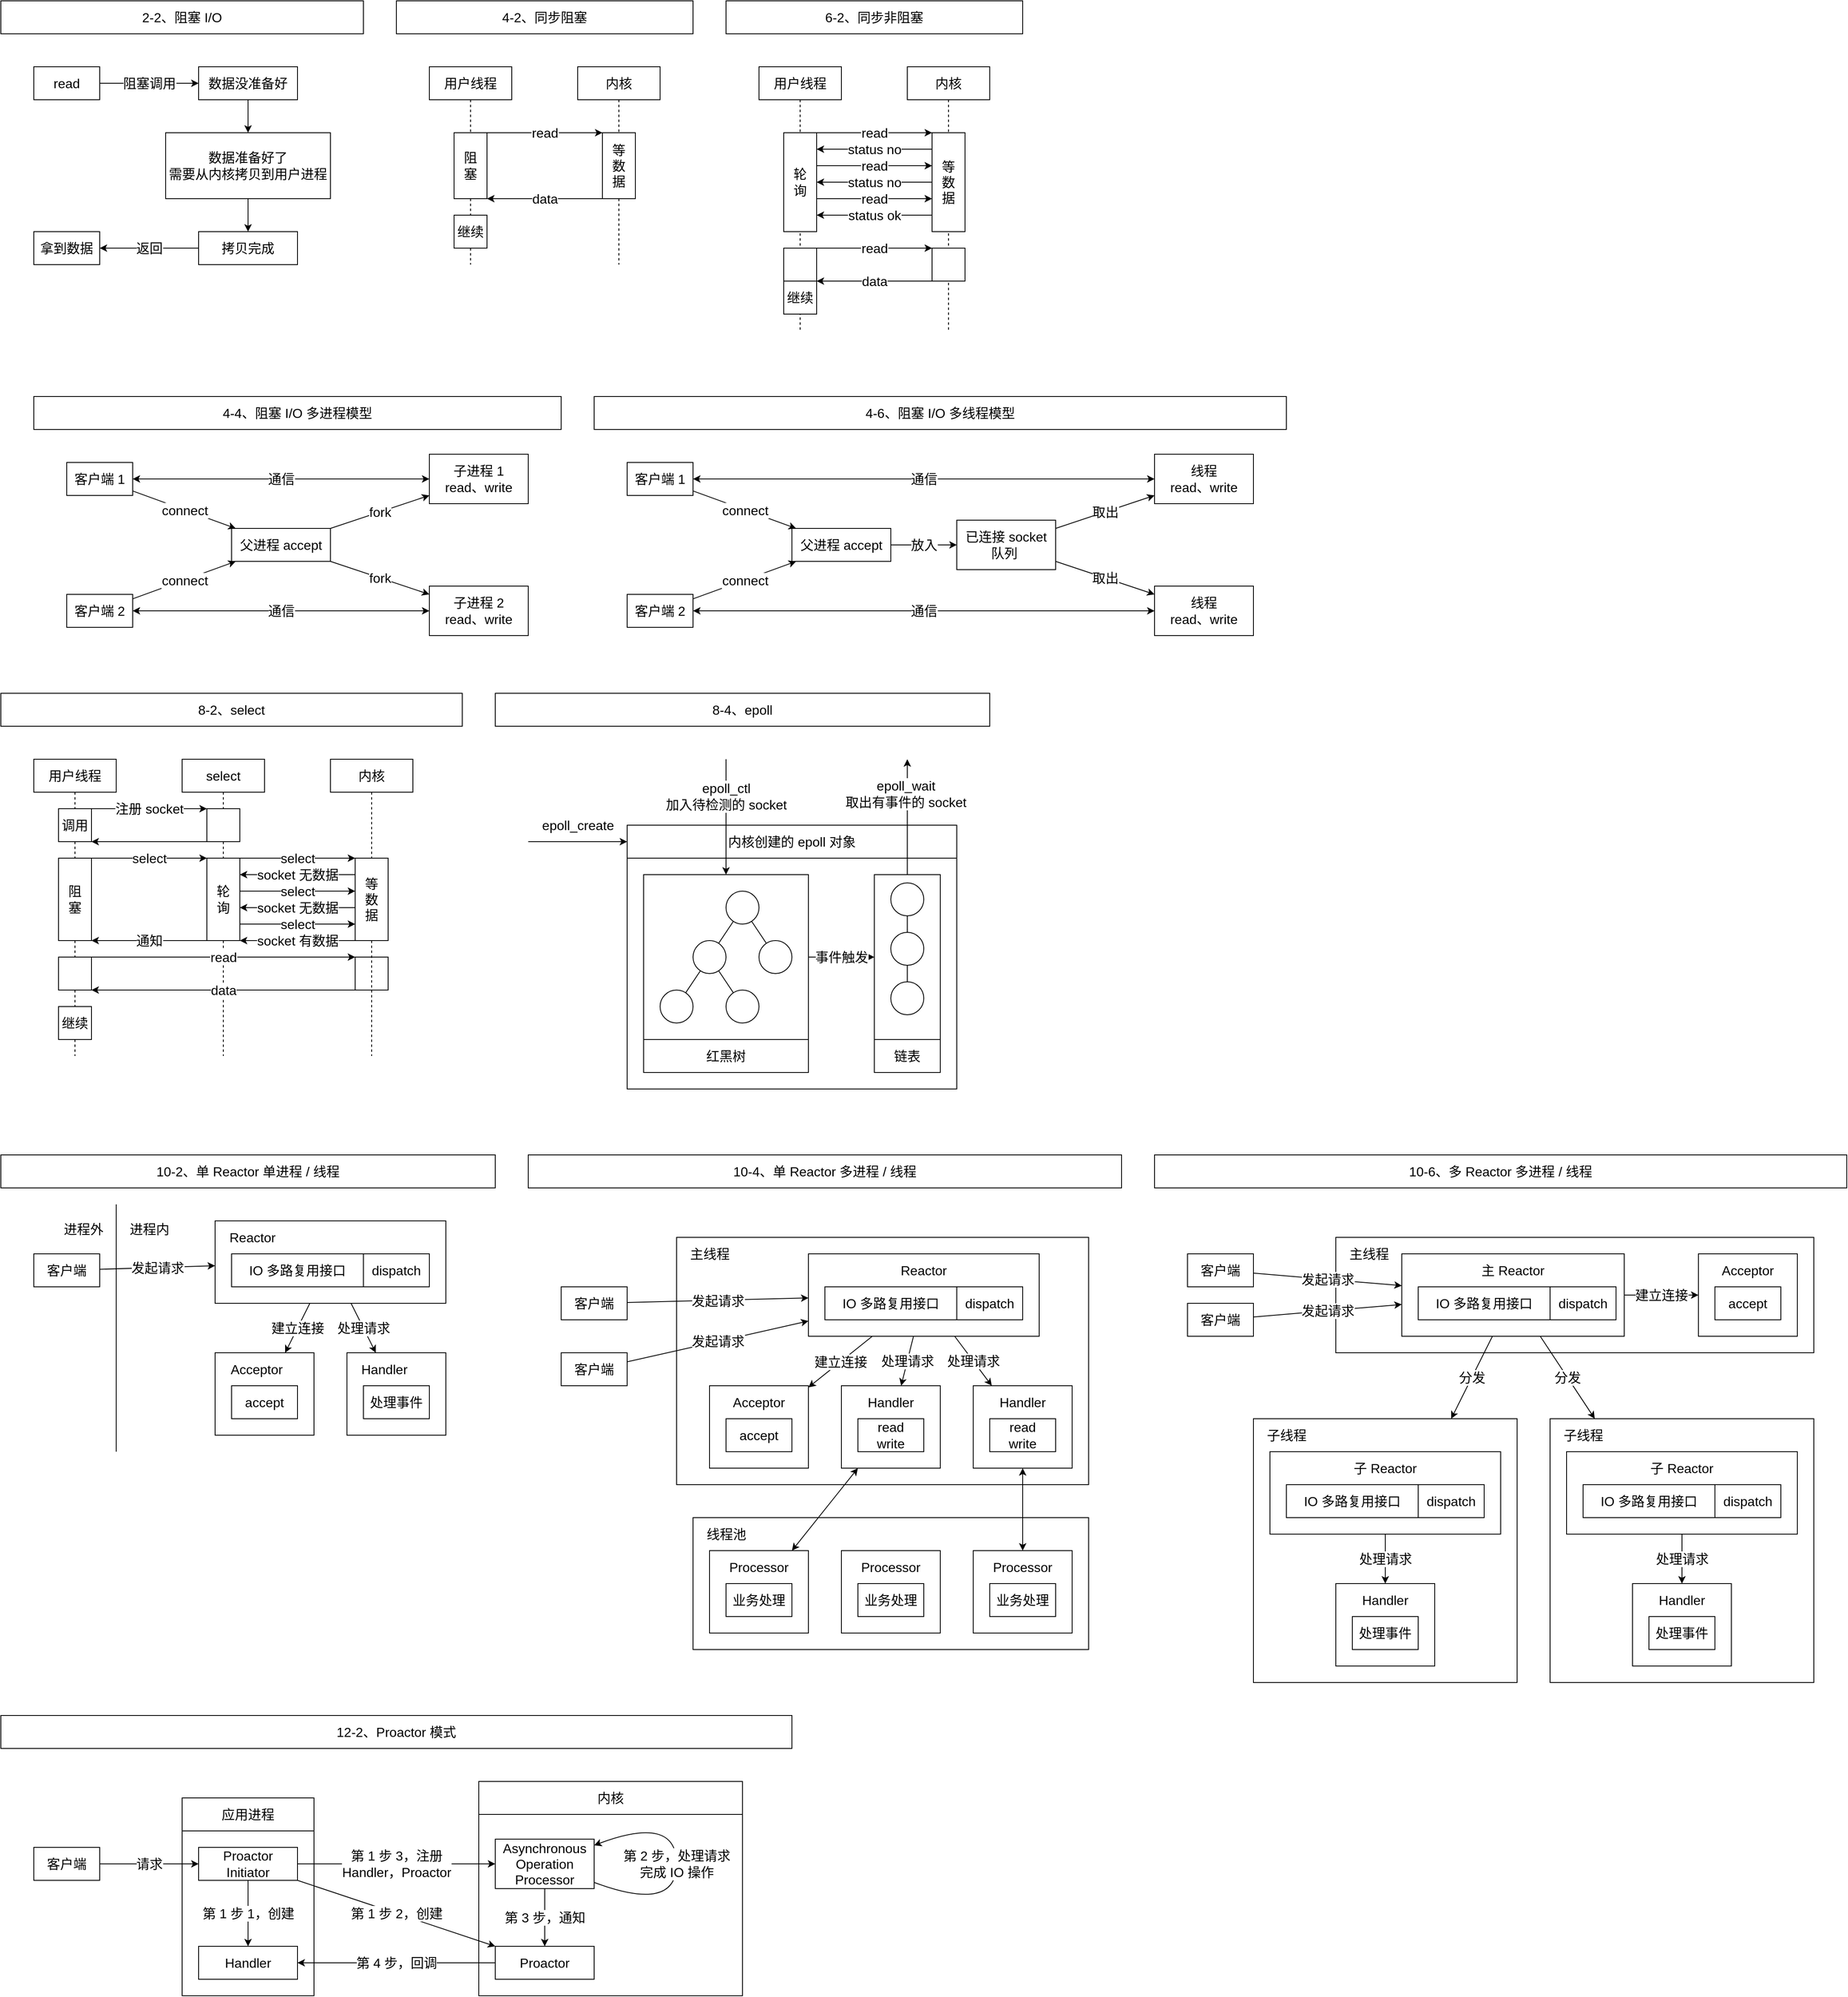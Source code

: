 <mxfile version="17.4.2" type="device"><diagram id="HNPtN634J6ExbS68HOep" name="第 1 页"><mxGraphModel dx="946" dy="733" grid="1" gridSize="10" guides="0" tooltips="1" connect="1" arrows="0" fold="1" page="1" pageScale="1" pageWidth="827" pageHeight="1169" math="0" shadow="0"><root><mxCell id="0"/><mxCell id="1" parent="0"/><mxCell id="89l5CyNa93373uWAoevp-209" value="" style="edgeStyle=entityRelationEdgeStyle;startArrow=none;endArrow=none;segment=10;curved=1;rounded=0;fontSize=16;" parent="1" edge="1"><mxGeometry relative="1" as="geometry"><mxPoint x="2030" y="860" as="sourcePoint"/></mxGeometry></mxCell><mxCell id="89l5CyNa93373uWAoevp-204" value="2-2、阻塞 I/O" style="rounded=0;whiteSpace=wrap;html=1;fontSize=16;strokeColor=default;fillColor=none;" parent="1" vertex="1"><mxGeometry x="80" y="80" width="440" height="40" as="geometry"/></mxCell><mxCell id="89l5CyNa93373uWAoevp-193" value="read" style="rounded=0;whiteSpace=wrap;html=1;fontSize=16;strokeColor=default;fillColor=none;" parent="1" vertex="1"><mxGeometry x="120" y="160" width="80" height="40" as="geometry"/></mxCell><mxCell id="89l5CyNa93373uWAoevp-194" value="" style="endArrow=classic;html=1;rounded=0;fontSize=16;" parent="1" source="89l5CyNa93373uWAoevp-193" target="89l5CyNa93373uWAoevp-195" edge="1"><mxGeometry width="50" height="50" relative="1" as="geometry"><mxPoint x="260" y="330" as="sourcePoint"/><mxPoint x="320" y="180" as="targetPoint"/></mxGeometry></mxCell><mxCell id="89l5CyNa93373uWAoevp-203" value="阻塞调用" style="edgeLabel;html=1;align=center;verticalAlign=middle;resizable=0;points=[];fontSize=16;" parent="89l5CyNa93373uWAoevp-194" vertex="1" connectable="0"><mxGeometry relative="1" as="geometry"><mxPoint as="offset"/></mxGeometry></mxCell><mxCell id="89l5CyNa93373uWAoevp-195" value="数据没准备好" style="rounded=0;whiteSpace=wrap;html=1;fontSize=16;strokeColor=default;fillColor=none;" parent="1" vertex="1"><mxGeometry x="320" y="160" width="120" height="40" as="geometry"/></mxCell><mxCell id="89l5CyNa93373uWAoevp-196" value="数据准备好了&lt;br style=&quot;font-size: 16px;&quot;&gt;需要从内核拷贝到用户进程" style="rounded=0;whiteSpace=wrap;html=1;fontSize=16;strokeColor=default;fillColor=none;" parent="1" vertex="1"><mxGeometry x="280" y="240" width="200" height="80" as="geometry"/></mxCell><mxCell id="89l5CyNa93373uWAoevp-197" value="拷贝完成" style="rounded=0;whiteSpace=wrap;html=1;fontSize=16;strokeColor=default;fillColor=none;" parent="1" vertex="1"><mxGeometry x="320" y="360" width="120" height="40" as="geometry"/></mxCell><mxCell id="89l5CyNa93373uWAoevp-198" value="拿到数据" style="rounded=0;whiteSpace=wrap;html=1;fontSize=16;strokeColor=default;fillColor=none;" parent="1" vertex="1"><mxGeometry x="120" y="360" width="80" height="40" as="geometry"/></mxCell><mxCell id="89l5CyNa93373uWAoevp-199" value="" style="endArrow=classic;html=1;rounded=0;fontSize=16;startArrow=none;" parent="1" edge="1" target="89l5CyNa93373uWAoevp-196" source="89l5CyNa93373uWAoevp-195"><mxGeometry width="50" height="50" relative="1" as="geometry"><mxPoint x="380" y="200" as="sourcePoint"/><mxPoint x="380" y="240" as="targetPoint"/></mxGeometry></mxCell><mxCell id="89l5CyNa93373uWAoevp-200" value="" style="endArrow=classic;html=1;rounded=0;fontSize=16;" parent="1" edge="1" target="89l5CyNa93373uWAoevp-197" source="89l5CyNa93373uWAoevp-196"><mxGeometry width="50" height="50" relative="1" as="geometry"><mxPoint x="380" y="280" as="sourcePoint"/><mxPoint x="380" y="320" as="targetPoint"/></mxGeometry></mxCell><mxCell id="89l5CyNa93373uWAoevp-201" value="" style="endArrow=classic;html=1;rounded=0;fontSize=16;" parent="1" source="89l5CyNa93373uWAoevp-197" target="89l5CyNa93373uWAoevp-198" edge="1"><mxGeometry width="50" height="50" relative="1" as="geometry"><mxPoint x="390" y="290" as="sourcePoint"/><mxPoint x="390" y="330" as="targetPoint"/></mxGeometry></mxCell><mxCell id="89l5CyNa93373uWAoevp-202" value="返回" style="edgeLabel;html=1;align=center;verticalAlign=middle;resizable=0;points=[];fontSize=16;" parent="89l5CyNa93373uWAoevp-201" vertex="1" connectable="0"><mxGeometry relative="1" as="geometry"><mxPoint as="offset"/></mxGeometry></mxCell><mxCell id="Kh2Rkwwvn3VHc4qiZBlo-63" value="用户线程" style="shape=umlLifeline;perimeter=lifelinePerimeter;whiteSpace=wrap;html=1;container=0;collapsible=0;recursiveResize=0;outlineConnect=0;fontSize=16;strokeColor=default;fillColor=none;" parent="1" vertex="1"><mxGeometry x="600" y="160" width="100" height="240" as="geometry"/></mxCell><mxCell id="Kh2Rkwwvn3VHc4qiZBlo-64" value="内核" style="shape=umlLifeline;perimeter=lifelinePerimeter;whiteSpace=wrap;html=1;container=0;collapsible=0;recursiveResize=0;outlineConnect=0;fontSize=16;strokeColor=default;fillColor=none;" parent="1" vertex="1"><mxGeometry x="780" y="160" width="100" height="240" as="geometry"/></mxCell><mxCell id="Kh2Rkwwvn3VHc4qiZBlo-61" value="阻&lt;br style=&quot;font-size: 16px;&quot;&gt;塞" style="rounded=0;whiteSpace=wrap;html=1;fontSize=16;strokeColor=default;container=0;" parent="1" vertex="1"><mxGeometry x="630" y="240" width="40" height="80" as="geometry"/></mxCell><mxCell id="Kh2Rkwwvn3VHc4qiZBlo-65" value="继续" style="rounded=0;whiteSpace=wrap;html=1;fontSize=16;strokeColor=default;container=0;" parent="1" vertex="1"><mxGeometry x="630" y="340" width="40" height="40" as="geometry"/></mxCell><mxCell id="Kh2Rkwwvn3VHc4qiZBlo-57" value="等&lt;br style=&quot;font-size: 16px;&quot;&gt;数&lt;br style=&quot;font-size: 16px;&quot;&gt;据" style="rounded=0;whiteSpace=wrap;html=1;fontSize=16;strokeColor=default;container=0;fillColor=default;" parent="1" vertex="1"><mxGeometry x="810" y="240" width="40" height="80" as="geometry"/></mxCell><mxCell id="Kh2Rkwwvn3VHc4qiZBlo-58" value="" style="endArrow=classic;html=1;rounded=0;fontSize=16;exitX=1;exitY=1;exitDx=0;exitDy=0;entryX=0;entryY=0;entryDx=0;entryDy=0;" parent="1" target="Kh2Rkwwvn3VHc4qiZBlo-57" edge="1"><mxGeometry width="50" height="50" relative="1" as="geometry"><mxPoint x="670" y="240" as="sourcePoint"/><mxPoint x="860" y="120" as="targetPoint"/></mxGeometry></mxCell><mxCell id="Kh2Rkwwvn3VHc4qiZBlo-59" value="read" style="edgeLabel;html=1;align=center;verticalAlign=middle;resizable=0;points=[];fontSize=16;container=0;" parent="Kh2Rkwwvn3VHc4qiZBlo-58" vertex="1" connectable="0"><mxGeometry relative="1" as="geometry"><mxPoint as="offset"/></mxGeometry></mxCell><mxCell id="Kh2Rkwwvn3VHc4qiZBlo-66" value="" style="endArrow=classic;html=1;rounded=0;fontSize=16;exitX=0;exitY=1;exitDx=0;exitDy=0;entryX=1;entryY=1;entryDx=0;entryDy=0;" parent="1" source="Kh2Rkwwvn3VHc4qiZBlo-57" target="Kh2Rkwwvn3VHc4qiZBlo-61" edge="1"><mxGeometry width="50" height="50" relative="1" as="geometry"><mxPoint x="680" y="250" as="sourcePoint"/><mxPoint x="870" y="250" as="targetPoint"/></mxGeometry></mxCell><mxCell id="Kh2Rkwwvn3VHc4qiZBlo-67" value="data" style="edgeLabel;html=1;align=center;verticalAlign=middle;resizable=0;points=[];fontSize=16;container=0;" parent="Kh2Rkwwvn3VHc4qiZBlo-66" vertex="1" connectable="0"><mxGeometry relative="1" as="geometry"><mxPoint as="offset"/></mxGeometry></mxCell><mxCell id="Kh2Rkwwvn3VHc4qiZBlo-70" value="4-2、同步阻塞" style="rounded=0;whiteSpace=wrap;html=1;fontSize=16;strokeColor=default;fillColor=none;container=0;" parent="1" vertex="1"><mxGeometry x="560" y="80" width="360" height="40" as="geometry"/></mxCell><mxCell id="um6m0tpPRrOnrGbHBpJS-1" value="4-4、阻塞 I/O 多进程模型" style="rounded=0;whiteSpace=wrap;html=1;fontSize=16;strokeColor=default;fillColor=none;container=0;" vertex="1" parent="1"><mxGeometry x="120" y="560" width="640" height="40" as="geometry"/></mxCell><mxCell id="B-Zp-T4zFwB-nYbPApwR-21" value="客户端 1" style="rounded=0;whiteSpace=wrap;html=1;fontSize=16;strokeColor=default;fillColor=none;" parent="1" vertex="1"><mxGeometry x="160" y="640" width="80" height="40" as="geometry"/></mxCell><mxCell id="B-Zp-T4zFwB-nYbPApwR-22" value="客户端 2" style="rounded=0;whiteSpace=wrap;html=1;fontSize=16;strokeColor=default;fillColor=none;" parent="1" vertex="1"><mxGeometry x="160" y="800" width="80" height="40" as="geometry"/></mxCell><mxCell id="B-Zp-T4zFwB-nYbPApwR-23" value="父进程 accept" style="rounded=0;whiteSpace=wrap;html=1;fontSize=16;strokeColor=default;fillColor=none;" parent="1" vertex="1"><mxGeometry x="360" y="720" width="120" height="40" as="geometry"/></mxCell><mxCell id="B-Zp-T4zFwB-nYbPApwR-24" value="子进程 1&lt;br style=&quot;font-size: 16px;&quot;&gt;read、write" style="rounded=0;whiteSpace=wrap;html=1;fontSize=16;strokeColor=default;fillColor=none;" parent="1" vertex="1"><mxGeometry x="600" y="630" width="120" height="60" as="geometry"/></mxCell><mxCell id="B-Zp-T4zFwB-nYbPApwR-25" value="子进程 2&lt;br style=&quot;font-size: 16px;&quot;&gt;read、write" style="rounded=0;whiteSpace=wrap;html=1;fontSize=16;strokeColor=default;fillColor=none;" parent="1" vertex="1"><mxGeometry x="600" y="790" width="120" height="60" as="geometry"/></mxCell><mxCell id="B-Zp-T4zFwB-nYbPApwR-26" value="" style="endArrow=classic;html=1;rounded=0;fontSize=16;" parent="1" source="B-Zp-T4zFwB-nYbPApwR-21" target="B-Zp-T4zFwB-nYbPApwR-23" edge="1"><mxGeometry width="50" height="50" relative="1" as="geometry"><mxPoint x="390" y="780" as="sourcePoint"/><mxPoint x="440" y="730" as="targetPoint"/></mxGeometry></mxCell><mxCell id="B-Zp-T4zFwB-nYbPApwR-27" value="connect" style="edgeLabel;html=1;align=center;verticalAlign=middle;resizable=0;points=[];fontSize=16;" parent="B-Zp-T4zFwB-nYbPApwR-26" vertex="1" connectable="0"><mxGeometry relative="1" as="geometry"><mxPoint as="offset"/></mxGeometry></mxCell><mxCell id="B-Zp-T4zFwB-nYbPApwR-28" value="" style="endArrow=classic;html=1;rounded=0;fontSize=16;" parent="1" source="B-Zp-T4zFwB-nYbPApwR-22" target="B-Zp-T4zFwB-nYbPApwR-23" edge="1"><mxGeometry width="50" height="50" relative="1" as="geometry"><mxPoint x="250" y="677.273" as="sourcePoint"/><mxPoint x="370" y="699.091" as="targetPoint"/></mxGeometry></mxCell><mxCell id="B-Zp-T4zFwB-nYbPApwR-29" value="connect" style="edgeLabel;html=1;align=center;verticalAlign=middle;resizable=0;points=[];fontSize=16;" parent="B-Zp-T4zFwB-nYbPApwR-28" vertex="1" connectable="0"><mxGeometry relative="1" as="geometry"><mxPoint as="offset"/></mxGeometry></mxCell><mxCell id="B-Zp-T4zFwB-nYbPApwR-30" value="" style="endArrow=classic;html=1;rounded=0;fontSize=16;" parent="1" source="B-Zp-T4zFwB-nYbPApwR-23" target="B-Zp-T4zFwB-nYbPApwR-25" edge="1"><mxGeometry width="50" height="50" relative="1" as="geometry"><mxPoint x="250" y="742.727" as="sourcePoint"/><mxPoint x="370" y="720.909" as="targetPoint"/></mxGeometry></mxCell><mxCell id="B-Zp-T4zFwB-nYbPApwR-31" value="fork" style="edgeLabel;html=1;align=center;verticalAlign=middle;resizable=0;points=[];fontSize=16;" parent="B-Zp-T4zFwB-nYbPApwR-30" vertex="1" connectable="0"><mxGeometry relative="1" as="geometry"><mxPoint as="offset"/></mxGeometry></mxCell><mxCell id="B-Zp-T4zFwB-nYbPApwR-32" value="" style="endArrow=classic;html=1;rounded=0;fontSize=16;" parent="1" source="B-Zp-T4zFwB-nYbPApwR-23" target="B-Zp-T4zFwB-nYbPApwR-24" edge="1"><mxGeometry width="50" height="50" relative="1" as="geometry"><mxPoint x="490" y="720" as="sourcePoint"/><mxPoint x="610" y="740" as="targetPoint"/></mxGeometry></mxCell><mxCell id="B-Zp-T4zFwB-nYbPApwR-33" value="fork" style="edgeLabel;html=1;align=center;verticalAlign=middle;resizable=0;points=[];fontSize=16;" parent="B-Zp-T4zFwB-nYbPApwR-32" vertex="1" connectable="0"><mxGeometry relative="1" as="geometry"><mxPoint as="offset"/></mxGeometry></mxCell><mxCell id="B-Zp-T4zFwB-nYbPApwR-34" value="" style="endArrow=classic;startArrow=classic;html=1;rounded=0;fontSize=16;" parent="1" source="B-Zp-T4zFwB-nYbPApwR-21" target="B-Zp-T4zFwB-nYbPApwR-24" edge="1"><mxGeometry width="50" height="50" relative="1" as="geometry"><mxPoint x="430" y="720" as="sourcePoint"/><mxPoint x="480" y="670" as="targetPoint"/></mxGeometry></mxCell><mxCell id="um6m0tpPRrOnrGbHBpJS-3" value="通信" style="edgeLabel;html=1;align=center;verticalAlign=middle;resizable=0;points=[];fontSize=16;" vertex="1" connectable="0" parent="B-Zp-T4zFwB-nYbPApwR-34"><mxGeometry relative="1" as="geometry"><mxPoint as="offset"/></mxGeometry></mxCell><mxCell id="B-Zp-T4zFwB-nYbPApwR-35" value="" style="endArrow=classic;startArrow=classic;html=1;rounded=0;fontSize=16;" parent="1" source="B-Zp-T4zFwB-nYbPApwR-22" target="B-Zp-T4zFwB-nYbPApwR-25" edge="1"><mxGeometry width="50" height="50" relative="1" as="geometry"><mxPoint x="250" y="670" as="sourcePoint"/><mxPoint x="610" y="670" as="targetPoint"/></mxGeometry></mxCell><mxCell id="um6m0tpPRrOnrGbHBpJS-4" value="通信" style="edgeLabel;html=1;align=center;verticalAlign=middle;resizable=0;points=[];fontSize=16;" vertex="1" connectable="0" parent="B-Zp-T4zFwB-nYbPApwR-35"><mxGeometry relative="1" as="geometry"><mxPoint as="offset"/></mxGeometry></mxCell><mxCell id="Kh2Rkwwvn3VHc4qiZBlo-73" value="用户线程" style="shape=umlLifeline;perimeter=lifelinePerimeter;whiteSpace=wrap;html=1;container=0;collapsible=0;recursiveResize=0;outlineConnect=0;fontSize=16;strokeColor=default;fillColor=none;" parent="1" vertex="1"><mxGeometry x="1000" y="160" width="100" height="320" as="geometry"/></mxCell><mxCell id="Kh2Rkwwvn3VHc4qiZBlo-74" value="内核" style="shape=umlLifeline;perimeter=lifelinePerimeter;whiteSpace=wrap;html=1;container=0;collapsible=0;recursiveResize=0;outlineConnect=0;fontSize=16;strokeColor=default;fillColor=none;" parent="1" vertex="1"><mxGeometry x="1180" y="160" width="100" height="320" as="geometry"/></mxCell><mxCell id="Kh2Rkwwvn3VHc4qiZBlo-78" value="继续" style="rounded=0;whiteSpace=wrap;html=1;fontSize=16;strokeColor=default;container=0;" parent="1" vertex="1"><mxGeometry x="1030" y="420" width="40" height="40" as="geometry"/></mxCell><mxCell id="Kh2Rkwwvn3VHc4qiZBlo-84" value="6-2、同步非阻塞" style="rounded=0;whiteSpace=wrap;html=1;fontSize=16;strokeColor=default;fillColor=none;container=0;" parent="1" vertex="1"><mxGeometry x="960" y="80" width="360" height="40" as="geometry"/></mxCell><mxCell id="Kh2Rkwwvn3VHc4qiZBlo-89" value="" style="rounded=0;whiteSpace=wrap;html=1;fontSize=16;strokeColor=default;container=0;" parent="1" vertex="1"><mxGeometry x="1030" y="380" width="40" height="40" as="geometry"/></mxCell><mxCell id="Kh2Rkwwvn3VHc4qiZBlo-90" value="" style="endArrow=classic;html=1;rounded=0;fontSize=16;exitX=1;exitY=0;exitDx=0;exitDy=0;entryX=0;entryY=0;entryDx=0;entryDy=0;" parent="1" source="Kh2Rkwwvn3VHc4qiZBlo-89" target="Kh2Rkwwvn3VHc4qiZBlo-92" edge="1"><mxGeometry width="50" height="50" relative="1" as="geometry"><mxPoint x="1080" y="270" as="sourcePoint"/><mxPoint x="1330" y="270" as="targetPoint"/></mxGeometry></mxCell><mxCell id="Kh2Rkwwvn3VHc4qiZBlo-91" value="read" style="edgeLabel;html=1;align=center;verticalAlign=middle;resizable=0;points=[];fontSize=16;container=0;" parent="Kh2Rkwwvn3VHc4qiZBlo-90" vertex="1" connectable="0"><mxGeometry relative="1" as="geometry"><mxPoint as="offset"/></mxGeometry></mxCell><mxCell id="Kh2Rkwwvn3VHc4qiZBlo-92" value="" style="rounded=0;whiteSpace=wrap;html=1;fontSize=16;strokeColor=default;container=0;" parent="1" vertex="1"><mxGeometry x="1210" y="380" width="40" height="40" as="geometry"/></mxCell><mxCell id="Kh2Rkwwvn3VHc4qiZBlo-93" value="" style="endArrow=classic;html=1;rounded=0;fontSize=16;exitX=0;exitY=1;exitDx=0;exitDy=0;entryX=1;entryY=1;entryDx=0;entryDy=0;" parent="1" source="Kh2Rkwwvn3VHc4qiZBlo-92" target="Kh2Rkwwvn3VHc4qiZBlo-89" edge="1"><mxGeometry width="50" height="50" relative="1" as="geometry"><mxPoint x="1330" y="290" as="sourcePoint"/><mxPoint x="1080" y="290" as="targetPoint"/></mxGeometry></mxCell><mxCell id="Kh2Rkwwvn3VHc4qiZBlo-94" value="data" style="edgeLabel;html=1;align=center;verticalAlign=middle;resizable=0;points=[];fontSize=16;container=0;" parent="Kh2Rkwwvn3VHc4qiZBlo-93" vertex="1" connectable="0"><mxGeometry relative="1" as="geometry"><mxPoint as="offset"/></mxGeometry></mxCell><mxCell id="KOnDr0_0IKaGIt8wkK2k-6" value="" style="rounded=0;whiteSpace=wrap;html=1;fontSize=16;strokeColor=default;container=0;" parent="1" vertex="1"><mxGeometry x="1030" y="240" width="40" height="20" as="geometry"/></mxCell><mxCell id="KOnDr0_0IKaGIt8wkK2k-7" value="" style="rounded=0;whiteSpace=wrap;html=1;fontSize=16;strokeColor=default;container=0;" parent="1" vertex="1"><mxGeometry x="1210" y="240" width="40" height="20" as="geometry"/></mxCell><mxCell id="Kh2Rkwwvn3VHc4qiZBlo-86" value="" style="endArrow=classic;html=1;rounded=0;fontSize=16;exitX=0;exitY=1;exitDx=0;exitDy=0;entryX=1;entryY=1;entryDx=0;entryDy=0;" parent="1" source="KOnDr0_0IKaGIt8wkK2k-7" target="KOnDr0_0IKaGIt8wkK2k-6" edge="1"><mxGeometry width="50" height="50" relative="1" as="geometry"><mxPoint x="1250" y="260" as="sourcePoint"/><mxPoint x="1070" y="260" as="targetPoint"/></mxGeometry></mxCell><mxCell id="Kh2Rkwwvn3VHc4qiZBlo-87" value="status no" style="edgeLabel;html=1;align=center;verticalAlign=middle;resizable=0;points=[];fontSize=16;container=0;" parent="Kh2Rkwwvn3VHc4qiZBlo-86" vertex="1" connectable="0"><mxGeometry relative="1" as="geometry"><mxPoint as="offset"/></mxGeometry></mxCell><mxCell id="Kh2Rkwwvn3VHc4qiZBlo-80" value="" style="endArrow=classic;html=1;rounded=0;fontSize=16;exitX=1;exitY=0;exitDx=0;exitDy=0;entryX=0;entryY=0;entryDx=0;entryDy=0;" parent="1" source="KOnDr0_0IKaGIt8wkK2k-6" target="KOnDr0_0IKaGIt8wkK2k-7" edge="1"><mxGeometry width="50" height="50" relative="1" as="geometry"><mxPoint x="1070" y="240" as="sourcePoint"/><mxPoint x="1250" y="240" as="targetPoint"/></mxGeometry></mxCell><mxCell id="Kh2Rkwwvn3VHc4qiZBlo-81" value="read" style="edgeLabel;html=1;align=center;verticalAlign=middle;resizable=0;points=[];fontSize=16;container=0;" parent="Kh2Rkwwvn3VHc4qiZBlo-80" vertex="1" connectable="0"><mxGeometry relative="1" as="geometry"><mxPoint as="offset"/></mxGeometry></mxCell><mxCell id="KOnDr0_0IKaGIt8wkK2k-12" value="" style="rounded=0;whiteSpace=wrap;html=1;fontSize=16;strokeColor=default;container=0;" parent="1" vertex="1"><mxGeometry x="1030" y="280" width="40" height="20" as="geometry"/></mxCell><mxCell id="KOnDr0_0IKaGIt8wkK2k-13" value="" style="rounded=0;whiteSpace=wrap;html=1;fontSize=16;strokeColor=default;container=0;" parent="1" vertex="1"><mxGeometry x="1210" y="280" width="40" height="20" as="geometry"/></mxCell><mxCell id="KOnDr0_0IKaGIt8wkK2k-8" value="" style="endArrow=classic;html=1;rounded=0;fontSize=16;exitX=0;exitY=1;exitDx=0;exitDy=0;entryX=1;entryY=1;entryDx=0;entryDy=0;" parent="1" source="KOnDr0_0IKaGIt8wkK2k-13" target="KOnDr0_0IKaGIt8wkK2k-12" edge="1"><mxGeometry width="50" height="50" relative="1" as="geometry"><mxPoint x="1250" y="300" as="sourcePoint"/><mxPoint x="1070" y="300" as="targetPoint"/></mxGeometry></mxCell><mxCell id="KOnDr0_0IKaGIt8wkK2k-9" value="status no" style="edgeLabel;html=1;align=center;verticalAlign=middle;resizable=0;points=[];fontSize=16;container=0;" parent="KOnDr0_0IKaGIt8wkK2k-8" vertex="1" connectable="0"><mxGeometry relative="1" as="geometry"><mxPoint as="offset"/></mxGeometry></mxCell><mxCell id="KOnDr0_0IKaGIt8wkK2k-10" value="" style="endArrow=classic;html=1;rounded=0;fontSize=16;exitX=1;exitY=0;exitDx=0;exitDy=0;entryX=0;entryY=0;entryDx=0;entryDy=0;" parent="1" source="KOnDr0_0IKaGIt8wkK2k-12" target="KOnDr0_0IKaGIt8wkK2k-13" edge="1"><mxGeometry width="50" height="50" relative="1" as="geometry"><mxPoint x="1070" y="280" as="sourcePoint"/><mxPoint x="1250" y="280" as="targetPoint"/></mxGeometry></mxCell><mxCell id="KOnDr0_0IKaGIt8wkK2k-11" value="read" style="edgeLabel;html=1;align=center;verticalAlign=middle;resizable=0;points=[];fontSize=16;container=0;" parent="KOnDr0_0IKaGIt8wkK2k-10" vertex="1" connectable="0"><mxGeometry relative="1" as="geometry"><mxPoint as="offset"/></mxGeometry></mxCell><mxCell id="KOnDr0_0IKaGIt8wkK2k-18" value="" style="rounded=0;whiteSpace=wrap;html=1;fontSize=16;strokeColor=default;container=0;" parent="1" vertex="1"><mxGeometry x="1030" y="320" width="40" height="20" as="geometry"/></mxCell><mxCell id="KOnDr0_0IKaGIt8wkK2k-19" value="" style="rounded=0;whiteSpace=wrap;html=1;fontSize=16;strokeColor=default;container=0;" parent="1" vertex="1"><mxGeometry x="1210" y="320" width="40" height="20" as="geometry"/></mxCell><mxCell id="KOnDr0_0IKaGIt8wkK2k-14" value="" style="endArrow=classic;html=1;rounded=0;fontSize=16;exitX=0;exitY=1;exitDx=0;exitDy=0;entryX=1;entryY=1;entryDx=0;entryDy=0;" parent="1" source="KOnDr0_0IKaGIt8wkK2k-19" target="KOnDr0_0IKaGIt8wkK2k-18" edge="1"><mxGeometry width="50" height="50" relative="1" as="geometry"><mxPoint x="1250" y="340" as="sourcePoint"/><mxPoint x="1070" y="340" as="targetPoint"/></mxGeometry></mxCell><mxCell id="KOnDr0_0IKaGIt8wkK2k-15" value="status ok" style="edgeLabel;html=1;align=center;verticalAlign=middle;resizable=0;points=[];fontSize=16;container=0;" parent="KOnDr0_0IKaGIt8wkK2k-14" vertex="1" connectable="0"><mxGeometry relative="1" as="geometry"><mxPoint as="offset"/></mxGeometry></mxCell><mxCell id="KOnDr0_0IKaGIt8wkK2k-16" value="" style="endArrow=classic;html=1;rounded=0;fontSize=16;exitX=1;exitY=0;exitDx=0;exitDy=0;entryX=0;entryY=0;entryDx=0;entryDy=0;" parent="1" source="KOnDr0_0IKaGIt8wkK2k-18" target="KOnDr0_0IKaGIt8wkK2k-19" edge="1"><mxGeometry width="50" height="50" relative="1" as="geometry"><mxPoint x="1070" y="320" as="sourcePoint"/><mxPoint x="1250" y="320" as="targetPoint"/></mxGeometry></mxCell><mxCell id="KOnDr0_0IKaGIt8wkK2k-17" value="read" style="edgeLabel;html=1;align=center;verticalAlign=middle;resizable=0;points=[];fontSize=16;container=0;" parent="KOnDr0_0IKaGIt8wkK2k-16" vertex="1" connectable="0"><mxGeometry relative="1" as="geometry"><mxPoint as="offset"/></mxGeometry></mxCell><mxCell id="Kh2Rkwwvn3VHc4qiZBlo-77" value="轮&lt;br style=&quot;font-size: 16px;&quot;&gt;询" style="rounded=0;whiteSpace=wrap;html=1;fontSize=16;strokeColor=default;container=0;" parent="1" vertex="1"><mxGeometry x="1030" y="240" width="40" height="120" as="geometry"/></mxCell><mxCell id="Kh2Rkwwvn3VHc4qiZBlo-79" value="等&lt;br style=&quot;font-size: 16px;&quot;&gt;数&lt;br style=&quot;font-size: 16px;&quot;&gt;据" style="rounded=0;whiteSpace=wrap;html=1;fontSize=16;strokeColor=default;container=0;" parent="1" vertex="1"><mxGeometry x="1210" y="240" width="40" height="120" as="geometry"/></mxCell><mxCell id="um6m0tpPRrOnrGbHBpJS-2" value="4-6、阻塞 I/O 多线程模型" style="rounded=0;whiteSpace=wrap;html=1;fontSize=16;strokeColor=default;fillColor=none;container=0;" vertex="1" parent="1"><mxGeometry x="800" y="560" width="840" height="40" as="geometry"/></mxCell><mxCell id="B-Zp-T4zFwB-nYbPApwR-44" value="客户端 1" style="rounded=0;whiteSpace=wrap;html=1;fontSize=16;strokeColor=default;fillColor=none;" parent="1" vertex="1"><mxGeometry x="840" y="640" width="80" height="40" as="geometry"/></mxCell><mxCell id="B-Zp-T4zFwB-nYbPApwR-45" value="客户端 2" style="rounded=0;whiteSpace=wrap;html=1;fontSize=16;strokeColor=default;fillColor=none;" parent="1" vertex="1"><mxGeometry x="840" y="800" width="80" height="40" as="geometry"/></mxCell><mxCell id="B-Zp-T4zFwB-nYbPApwR-46" value="父进程 accept" style="rounded=0;whiteSpace=wrap;html=1;fontSize=16;strokeColor=default;fillColor=none;" parent="1" vertex="1"><mxGeometry x="1040" y="720" width="120" height="40" as="geometry"/></mxCell><mxCell id="B-Zp-T4zFwB-nYbPApwR-47" value="线程&lt;br style=&quot;font-size: 16px;&quot;&gt;read、write" style="rounded=0;whiteSpace=wrap;html=1;fontSize=16;strokeColor=default;fillColor=none;" parent="1" vertex="1"><mxGeometry x="1480" y="630" width="120" height="60" as="geometry"/></mxCell><mxCell id="B-Zp-T4zFwB-nYbPApwR-48" value="线程&lt;br style=&quot;font-size: 16px;&quot;&gt;read、write" style="rounded=0;whiteSpace=wrap;html=1;fontSize=16;strokeColor=default;fillColor=none;" parent="1" vertex="1"><mxGeometry x="1480" y="790" width="120" height="60" as="geometry"/></mxCell><mxCell id="B-Zp-T4zFwB-nYbPApwR-49" value="" style="endArrow=classic;html=1;rounded=0;fontSize=16;" parent="1" source="B-Zp-T4zFwB-nYbPApwR-44" target="B-Zp-T4zFwB-nYbPApwR-46" edge="1"><mxGeometry width="50" height="50" relative="1" as="geometry"><mxPoint x="1070" y="820" as="sourcePoint"/><mxPoint x="1120" y="770" as="targetPoint"/></mxGeometry></mxCell><mxCell id="B-Zp-T4zFwB-nYbPApwR-50" value="connect" style="edgeLabel;html=1;align=center;verticalAlign=middle;resizable=0;points=[];fontSize=16;" parent="B-Zp-T4zFwB-nYbPApwR-49" vertex="1" connectable="0"><mxGeometry relative="1" as="geometry"><mxPoint as="offset"/></mxGeometry></mxCell><mxCell id="B-Zp-T4zFwB-nYbPApwR-51" value="" style="endArrow=classic;html=1;rounded=0;fontSize=16;" parent="1" source="B-Zp-T4zFwB-nYbPApwR-45" target="B-Zp-T4zFwB-nYbPApwR-46" edge="1"><mxGeometry width="50" height="50" relative="1" as="geometry"><mxPoint x="930" y="717.273" as="sourcePoint"/><mxPoint x="1050" y="739.091" as="targetPoint"/></mxGeometry></mxCell><mxCell id="B-Zp-T4zFwB-nYbPApwR-52" value="connect" style="edgeLabel;html=1;align=center;verticalAlign=middle;resizable=0;points=[];fontSize=16;" parent="B-Zp-T4zFwB-nYbPApwR-51" vertex="1" connectable="0"><mxGeometry relative="1" as="geometry"><mxPoint as="offset"/></mxGeometry></mxCell><mxCell id="B-Zp-T4zFwB-nYbPApwR-53" value="" style="endArrow=classic;html=1;rounded=0;fontSize=16;" parent="1" source="B-Zp-T4zFwB-nYbPApwR-60" target="B-Zp-T4zFwB-nYbPApwR-48" edge="1"><mxGeometry width="50" height="50" relative="1" as="geometry"><mxPoint x="1340" y="750" as="sourcePoint"/><mxPoint x="1050" y="760.909" as="targetPoint"/></mxGeometry></mxCell><mxCell id="B-Zp-T4zFwB-nYbPApwR-54" value="取出" style="edgeLabel;html=1;align=center;verticalAlign=middle;resizable=0;points=[];fontSize=16;" parent="B-Zp-T4zFwB-nYbPApwR-53" vertex="1" connectable="0"><mxGeometry relative="1" as="geometry"><mxPoint as="offset"/></mxGeometry></mxCell><mxCell id="B-Zp-T4zFwB-nYbPApwR-55" value="" style="endArrow=classic;html=1;rounded=0;fontSize=16;" parent="1" source="B-Zp-T4zFwB-nYbPApwR-60" target="B-Zp-T4zFwB-nYbPApwR-47" edge="1"><mxGeometry width="50" height="50" relative="1" as="geometry"><mxPoint x="1340" y="720" as="sourcePoint"/><mxPoint x="1290" y="780" as="targetPoint"/></mxGeometry></mxCell><mxCell id="B-Zp-T4zFwB-nYbPApwR-56" value="取出" style="edgeLabel;html=1;align=center;verticalAlign=middle;resizable=0;points=[];fontSize=16;" parent="B-Zp-T4zFwB-nYbPApwR-55" vertex="1" connectable="0"><mxGeometry relative="1" as="geometry"><mxPoint as="offset"/></mxGeometry></mxCell><mxCell id="B-Zp-T4zFwB-nYbPApwR-57" value="" style="endArrow=classic;startArrow=classic;html=1;rounded=0;fontSize=16;" parent="1" source="B-Zp-T4zFwB-nYbPApwR-44" target="B-Zp-T4zFwB-nYbPApwR-47" edge="1"><mxGeometry width="50" height="50" relative="1" as="geometry"><mxPoint x="1110" y="760" as="sourcePoint"/><mxPoint x="1160" y="710" as="targetPoint"/></mxGeometry></mxCell><mxCell id="um6m0tpPRrOnrGbHBpJS-5" value="通信" style="edgeLabel;html=1;align=center;verticalAlign=middle;resizable=0;points=[];fontSize=16;" vertex="1" connectable="0" parent="B-Zp-T4zFwB-nYbPApwR-57"><mxGeometry relative="1" as="geometry"><mxPoint as="offset"/></mxGeometry></mxCell><mxCell id="B-Zp-T4zFwB-nYbPApwR-58" value="" style="endArrow=classic;startArrow=classic;html=1;rounded=0;fontSize=16;" parent="1" source="B-Zp-T4zFwB-nYbPApwR-45" target="B-Zp-T4zFwB-nYbPApwR-48" edge="1"><mxGeometry width="50" height="50" relative="1" as="geometry"><mxPoint x="930" y="710" as="sourcePoint"/><mxPoint x="1290" y="710" as="targetPoint"/></mxGeometry></mxCell><mxCell id="um6m0tpPRrOnrGbHBpJS-6" value="通信" style="edgeLabel;html=1;align=center;verticalAlign=middle;resizable=0;points=[];fontSize=16;" vertex="1" connectable="0" parent="B-Zp-T4zFwB-nYbPApwR-58"><mxGeometry relative="1" as="geometry"><mxPoint as="offset"/></mxGeometry></mxCell><mxCell id="B-Zp-T4zFwB-nYbPApwR-60" value="已连接 socket&lt;br style=&quot;font-size: 16px;&quot;&gt;队列&amp;nbsp;" style="rounded=0;whiteSpace=wrap;html=1;fontSize=16;strokeColor=default;fillColor=none;" parent="1" vertex="1"><mxGeometry x="1240" y="710" width="120" height="60" as="geometry"/></mxCell><mxCell id="B-Zp-T4zFwB-nYbPApwR-61" value="" style="endArrow=classic;html=1;rounded=0;fontSize=16;" parent="1" source="B-Zp-T4zFwB-nYbPApwR-46" target="B-Zp-T4zFwB-nYbPApwR-60" edge="1"><mxGeometry width="50" height="50" relative="1" as="geometry"><mxPoint x="930.0" y="717.273" as="sourcePoint"/><mxPoint x="1050.0" y="739.091" as="targetPoint"/></mxGeometry></mxCell><mxCell id="B-Zp-T4zFwB-nYbPApwR-62" value="放入" style="edgeLabel;html=1;align=center;verticalAlign=middle;resizable=0;points=[];fontSize=16;" parent="B-Zp-T4zFwB-nYbPApwR-61" vertex="1" connectable="0"><mxGeometry relative="1" as="geometry"><mxPoint as="offset"/></mxGeometry></mxCell><mxCell id="Kh2Rkwwvn3VHc4qiZBlo-105" value="用户线程" style="shape=umlLifeline;perimeter=lifelinePerimeter;whiteSpace=wrap;html=1;container=0;collapsible=0;recursiveResize=0;outlineConnect=0;fontSize=16;strokeColor=default;fillColor=none;" parent="1" vertex="1"><mxGeometry x="120" y="1000" width="100" height="360" as="geometry"/></mxCell><mxCell id="Kh2Rkwwvn3VHc4qiZBlo-106" value="select" style="shape=umlLifeline;perimeter=lifelinePerimeter;whiteSpace=wrap;html=1;container=0;collapsible=0;recursiveResize=0;outlineConnect=0;fontSize=16;strokeColor=default;fillColor=none;" parent="1" vertex="1"><mxGeometry x="300" y="1000" width="100" height="360" as="geometry"/></mxCell><mxCell id="Kh2Rkwwvn3VHc4qiZBlo-107" value="调用" style="rounded=0;whiteSpace=wrap;html=1;fontSize=16;strokeColor=default;container=0;" parent="1" vertex="1"><mxGeometry x="150" y="1060" width="40" height="40" as="geometry"/></mxCell><mxCell id="Kh2Rkwwvn3VHc4qiZBlo-108" value="阻&lt;br style=&quot;font-size: 16px;&quot;&gt;塞" style="rounded=0;whiteSpace=wrap;html=1;fontSize=16;strokeColor=default;container=0;" parent="1" vertex="1"><mxGeometry x="150" y="1120" width="40" height="100" as="geometry"/></mxCell><mxCell id="Kh2Rkwwvn3VHc4qiZBlo-109" value="继续" style="rounded=0;whiteSpace=wrap;html=1;fontSize=16;strokeColor=default;container=0;" parent="1" vertex="1"><mxGeometry x="150" y="1300" width="40" height="40" as="geometry"/></mxCell><mxCell id="Kh2Rkwwvn3VHc4qiZBlo-111" value="" style="endArrow=classic;html=1;rounded=0;fontSize=16;exitX=1;exitY=0;exitDx=0;exitDy=0;entryX=0;entryY=0;entryDx=0;entryDy=0;" parent="1" source="Kh2Rkwwvn3VHc4qiZBlo-107" target="Kh2Rkwwvn3VHc4qiZBlo-114" edge="1"><mxGeometry width="50" height="50" relative="1" as="geometry"><mxPoint x="330" y="1030" as="sourcePoint"/><mxPoint x="380" y="980" as="targetPoint"/></mxGeometry></mxCell><mxCell id="Kh2Rkwwvn3VHc4qiZBlo-112" value="注册 socket" style="edgeLabel;html=1;align=center;verticalAlign=middle;resizable=0;points=[];fontSize=16;container=0;" parent="Kh2Rkwwvn3VHc4qiZBlo-111" vertex="1" connectable="0"><mxGeometry relative="1" as="geometry"><mxPoint as="offset"/></mxGeometry></mxCell><mxCell id="Kh2Rkwwvn3VHc4qiZBlo-113" value="8-2、select" style="rounded=0;whiteSpace=wrap;html=1;fontSize=16;strokeColor=default;fillColor=none;container=0;" parent="1" vertex="1"><mxGeometry x="80" y="920" width="560" height="40" as="geometry"/></mxCell><mxCell id="Kh2Rkwwvn3VHc4qiZBlo-114" value="" style="rounded=0;whiteSpace=wrap;html=1;fontSize=16;strokeColor=default;container=0;" parent="1" vertex="1"><mxGeometry x="330" y="1060" width="40" height="40" as="geometry"/></mxCell><mxCell id="Kh2Rkwwvn3VHc4qiZBlo-115" value="" style="endArrow=classic;html=1;rounded=0;fontSize=16;entryX=0;entryY=0;entryDx=0;entryDy=0;exitX=1;exitY=0;exitDx=0;exitDy=0;" parent="1" source="Kh2Rkwwvn3VHc4qiZBlo-108" target="Kh2Rkwwvn3VHc4qiZBlo-110" edge="1"><mxGeometry width="50" height="50" relative="1" as="geometry"><mxPoint x="200" y="1130" as="sourcePoint"/><mxPoint x="250" y="1140" as="targetPoint"/></mxGeometry></mxCell><mxCell id="Kh2Rkwwvn3VHc4qiZBlo-116" value="select" style="edgeLabel;html=1;align=center;verticalAlign=middle;resizable=0;points=[];fontSize=16;container=0;" parent="Kh2Rkwwvn3VHc4qiZBlo-115" vertex="1" connectable="0"><mxGeometry relative="1" as="geometry"><mxPoint as="offset"/></mxGeometry></mxCell><mxCell id="Kh2Rkwwvn3VHc4qiZBlo-117" value="" style="rounded=0;whiteSpace=wrap;html=1;fontSize=16;strokeColor=default;container=0;" parent="1" vertex="1"><mxGeometry x="150" y="1240" width="40" height="40" as="geometry"/></mxCell><mxCell id="Kh2Rkwwvn3VHc4qiZBlo-118" value="" style="endArrow=classic;html=1;rounded=0;fontSize=16;exitX=1;exitY=0;exitDx=0;exitDy=0;entryX=0;entryY=0;entryDx=0;entryDy=0;" parent="1" source="Kh2Rkwwvn3VHc4qiZBlo-117" target="Kh2Rkwwvn3VHc4qiZBlo-120" edge="1"><mxGeometry width="50" height="50" relative="1" as="geometry"><mxPoint x="200" y="1110" as="sourcePoint"/><mxPoint x="450" y="1110" as="targetPoint"/></mxGeometry></mxCell><mxCell id="Kh2Rkwwvn3VHc4qiZBlo-119" value="read" style="edgeLabel;html=1;align=center;verticalAlign=middle;resizable=0;points=[];fontSize=16;container=0;" parent="Kh2Rkwwvn3VHc4qiZBlo-118" vertex="1" connectable="0"><mxGeometry relative="1" as="geometry"><mxPoint as="offset"/></mxGeometry></mxCell><mxCell id="Kh2Rkwwvn3VHc4qiZBlo-120" value="" style="rounded=0;whiteSpace=wrap;html=1;fontSize=16;strokeColor=default;container=0;" parent="1" vertex="1"><mxGeometry x="510" y="1240" width="40" height="40" as="geometry"/></mxCell><mxCell id="Kh2Rkwwvn3VHc4qiZBlo-121" value="" style="endArrow=classic;html=1;rounded=0;fontSize=16;exitX=0;exitY=1;exitDx=0;exitDy=0;entryX=1;entryY=1;entryDx=0;entryDy=0;" parent="1" source="Kh2Rkwwvn3VHc4qiZBlo-120" target="Kh2Rkwwvn3VHc4qiZBlo-117" edge="1"><mxGeometry width="50" height="50" relative="1" as="geometry"><mxPoint x="450" y="1130" as="sourcePoint"/><mxPoint x="200" y="1130" as="targetPoint"/></mxGeometry></mxCell><mxCell id="Kh2Rkwwvn3VHc4qiZBlo-122" value="data" style="edgeLabel;html=1;align=center;verticalAlign=middle;resizable=0;points=[];fontSize=16;container=0;" parent="Kh2Rkwwvn3VHc4qiZBlo-121" vertex="1" connectable="0"><mxGeometry relative="1" as="geometry"><mxPoint as="offset"/></mxGeometry></mxCell><mxCell id="Kh2Rkwwvn3VHc4qiZBlo-123" value="内核" style="shape=umlLifeline;perimeter=lifelinePerimeter;whiteSpace=wrap;html=1;container=0;collapsible=0;recursiveResize=0;outlineConnect=0;fontSize=16;strokeColor=default;fillColor=none;" parent="1" vertex="1"><mxGeometry x="480" y="1000" width="100" height="360" as="geometry"/></mxCell><mxCell id="Kh2Rkwwvn3VHc4qiZBlo-129" value="" style="endArrow=classic;html=1;rounded=0;fontSize=16;entryX=1;entryY=1;entryDx=0;entryDy=0;exitX=0;exitY=1;exitDx=0;exitDy=0;" parent="1" source="Kh2Rkwwvn3VHc4qiZBlo-110" target="Kh2Rkwwvn3VHc4qiZBlo-108" edge="1"><mxGeometry width="50" height="50" relative="1" as="geometry"><mxPoint x="200" y="1130" as="sourcePoint"/><mxPoint x="380" y="1130" as="targetPoint"/></mxGeometry></mxCell><mxCell id="Kh2Rkwwvn3VHc4qiZBlo-130" value="通知" style="edgeLabel;html=1;align=center;verticalAlign=middle;resizable=0;points=[];fontSize=16;container=0;" parent="Kh2Rkwwvn3VHc4qiZBlo-129" vertex="1" connectable="0"><mxGeometry relative="1" as="geometry"><mxPoint as="offset"/></mxGeometry></mxCell><mxCell id="Kh2Rkwwvn3VHc4qiZBlo-132" value="" style="endArrow=classic;html=1;rounded=0;fontSize=16;entryX=1;entryY=1;entryDx=0;entryDy=0;exitX=0;exitY=1;exitDx=0;exitDy=0;" parent="1" source="Kh2Rkwwvn3VHc4qiZBlo-114" target="Kh2Rkwwvn3VHc4qiZBlo-107" edge="1"><mxGeometry width="50" height="50" relative="1" as="geometry"><mxPoint x="200" y="1110" as="sourcePoint"/><mxPoint x="380" y="1110" as="targetPoint"/></mxGeometry></mxCell><mxCell id="KOnDr0_0IKaGIt8wkK2k-22" value="" style="rounded=0;whiteSpace=wrap;html=1;fontSize=16;strokeColor=default;container=0;" parent="1" vertex="1"><mxGeometry x="330" y="1120" width="40" height="20" as="geometry"/></mxCell><mxCell id="KOnDr0_0IKaGIt8wkK2k-23" value="" style="rounded=0;whiteSpace=wrap;html=1;fontSize=16;strokeColor=default;container=0;" parent="1" vertex="1"><mxGeometry x="510" y="1120" width="40" height="20" as="geometry"/></mxCell><mxCell id="Kh2Rkwwvn3VHc4qiZBlo-124" value="" style="endArrow=classic;html=1;rounded=0;fontSize=16;entryX=0;entryY=0;entryDx=0;entryDy=0;exitX=1;exitY=0;exitDx=0;exitDy=0;" parent="1" source="KOnDr0_0IKaGIt8wkK2k-22" target="KOnDr0_0IKaGIt8wkK2k-23" edge="1"><mxGeometry width="50" height="50" relative="1" as="geometry"><mxPoint x="380" y="1130" as="sourcePoint"/><mxPoint x="560" y="1130" as="targetPoint"/></mxGeometry></mxCell><mxCell id="Kh2Rkwwvn3VHc4qiZBlo-125" value="select" style="edgeLabel;html=1;align=center;verticalAlign=middle;resizable=0;points=[];fontSize=16;container=0;" parent="Kh2Rkwwvn3VHc4qiZBlo-124" vertex="1" connectable="0"><mxGeometry relative="1" as="geometry"><mxPoint as="offset"/></mxGeometry></mxCell><mxCell id="B-Zp-T4zFwB-nYbPApwR-81" value="" style="endArrow=classic;html=1;rounded=0;fontSize=16;exitX=0;exitY=1;exitDx=0;exitDy=0;entryX=1;entryY=1;entryDx=0;entryDy=0;" parent="1" source="KOnDr0_0IKaGIt8wkK2k-23" target="KOnDr0_0IKaGIt8wkK2k-22" edge="1"><mxGeometry width="50" height="50" relative="1" as="geometry"><mxPoint x="550" y="1140" as="sourcePoint"/><mxPoint x="370" y="1140" as="targetPoint"/></mxGeometry></mxCell><mxCell id="B-Zp-T4zFwB-nYbPApwR-82" value="socket&amp;nbsp;无数据" style="edgeLabel;html=1;align=center;verticalAlign=middle;resizable=0;points=[];fontSize=16;container=0;" parent="B-Zp-T4zFwB-nYbPApwR-81" vertex="1" connectable="0"><mxGeometry relative="1" as="geometry"><mxPoint as="offset"/></mxGeometry></mxCell><mxCell id="KOnDr0_0IKaGIt8wkK2k-24" value="" style="rounded=0;whiteSpace=wrap;html=1;fontSize=16;strokeColor=default;container=0;" parent="1" vertex="1"><mxGeometry x="330" y="1160" width="40" height="20" as="geometry"/></mxCell><mxCell id="KOnDr0_0IKaGIt8wkK2k-25" value="" style="rounded=0;whiteSpace=wrap;html=1;fontSize=16;strokeColor=default;container=0;" parent="1" vertex="1"><mxGeometry x="510" y="1160" width="40" height="20" as="geometry"/></mxCell><mxCell id="B-Zp-T4zFwB-nYbPApwR-83" value="" style="endArrow=classic;html=1;rounded=0;fontSize=16;entryX=0;entryY=0;entryDx=0;entryDy=0;exitX=1;exitY=0;exitDx=0;exitDy=0;" parent="1" source="KOnDr0_0IKaGIt8wkK2k-24" target="KOnDr0_0IKaGIt8wkK2k-25" edge="1"><mxGeometry width="50" height="50" relative="1" as="geometry"><mxPoint x="370" y="1160" as="sourcePoint"/><mxPoint x="550" y="1160" as="targetPoint"/></mxGeometry></mxCell><mxCell id="B-Zp-T4zFwB-nYbPApwR-84" value="select" style="edgeLabel;html=1;align=center;verticalAlign=middle;resizable=0;points=[];fontSize=16;container=0;" parent="B-Zp-T4zFwB-nYbPApwR-83" vertex="1" connectable="0"><mxGeometry relative="1" as="geometry"><mxPoint as="offset"/></mxGeometry></mxCell><mxCell id="B-Zp-T4zFwB-nYbPApwR-85" value="" style="endArrow=classic;html=1;rounded=0;fontSize=16;entryX=1;entryY=1;entryDx=0;entryDy=0;exitX=0;exitY=1;exitDx=0;exitDy=0;" parent="1" source="KOnDr0_0IKaGIt8wkK2k-25" target="KOnDr0_0IKaGIt8wkK2k-24" edge="1"><mxGeometry width="50" height="50" relative="1" as="geometry"><mxPoint x="550" y="1180" as="sourcePoint"/><mxPoint x="370" y="1180" as="targetPoint"/></mxGeometry></mxCell><mxCell id="B-Zp-T4zFwB-nYbPApwR-86" value="socket&amp;nbsp;无数据" style="edgeLabel;html=1;align=center;verticalAlign=middle;resizable=0;points=[];fontSize=16;container=0;" parent="B-Zp-T4zFwB-nYbPApwR-85" vertex="1" connectable="0"><mxGeometry relative="1" as="geometry"><mxPoint as="offset"/></mxGeometry></mxCell><mxCell id="KOnDr0_0IKaGIt8wkK2k-26" value="" style="rounded=0;whiteSpace=wrap;html=1;fontSize=16;strokeColor=default;container=0;" parent="1" vertex="1"><mxGeometry x="330" y="1200" width="40" height="20" as="geometry"/></mxCell><mxCell id="KOnDr0_0IKaGIt8wkK2k-27" value="" style="rounded=0;whiteSpace=wrap;html=1;fontSize=16;strokeColor=default;container=0;" parent="1" vertex="1"><mxGeometry x="510" y="1200" width="40" height="20" as="geometry"/></mxCell><mxCell id="Kh2Rkwwvn3VHc4qiZBlo-127" value="" style="endArrow=classic;html=1;rounded=0;fontSize=16;entryX=1;entryY=1;entryDx=0;entryDy=0;exitX=0;exitY=1;exitDx=0;exitDy=0;" parent="1" source="KOnDr0_0IKaGIt8wkK2k-27" target="KOnDr0_0IKaGIt8wkK2k-26" edge="1"><mxGeometry width="50" height="50" relative="1" as="geometry"><mxPoint x="380" y="1130" as="sourcePoint"/><mxPoint x="600" y="1130" as="targetPoint"/></mxGeometry></mxCell><mxCell id="Kh2Rkwwvn3VHc4qiZBlo-128" value="socket 有数据" style="edgeLabel;html=1;align=center;verticalAlign=middle;resizable=0;points=[];fontSize=16;container=0;" parent="Kh2Rkwwvn3VHc4qiZBlo-127" vertex="1" connectable="0"><mxGeometry relative="1" as="geometry"><mxPoint as="offset"/></mxGeometry></mxCell><mxCell id="B-Zp-T4zFwB-nYbPApwR-79" value="" style="endArrow=classic;html=1;rounded=0;fontSize=16;entryX=0;entryY=0;entryDx=0;entryDy=0;exitX=1;exitY=0;exitDx=0;exitDy=0;" parent="1" source="KOnDr0_0IKaGIt8wkK2k-26" target="KOnDr0_0IKaGIt8wkK2k-27" edge="1"><mxGeometry width="50" height="50" relative="1" as="geometry"><mxPoint x="370" y="1200" as="sourcePoint"/><mxPoint x="550" y="1200" as="targetPoint"/></mxGeometry></mxCell><mxCell id="B-Zp-T4zFwB-nYbPApwR-80" value="select" style="edgeLabel;html=1;align=center;verticalAlign=middle;resizable=0;points=[];fontSize=16;container=0;" parent="B-Zp-T4zFwB-nYbPApwR-79" vertex="1" connectable="0"><mxGeometry relative="1" as="geometry"><mxPoint as="offset"/></mxGeometry></mxCell><mxCell id="Kh2Rkwwvn3VHc4qiZBlo-110" value="轮&lt;br style=&quot;font-size: 16px;&quot;&gt;询" style="rounded=0;whiteSpace=wrap;html=1;fontSize=16;strokeColor=default;container=0;" parent="1" vertex="1"><mxGeometry x="330" y="1120" width="40" height="100" as="geometry"/></mxCell><mxCell id="Kh2Rkwwvn3VHc4qiZBlo-126" value="&lt;span style=&quot;font-size: 16px;&quot;&gt;等&lt;br style=&quot;font-size: 16px;&quot;&gt;数&lt;br style=&quot;font-size: 16px;&quot;&gt;据&lt;br style=&quot;font-size: 16px;&quot;&gt;&lt;/span&gt;" style="rounded=0;whiteSpace=wrap;html=1;fontSize=16;strokeColor=default;container=0;" parent="1" vertex="1"><mxGeometry x="510" y="1120" width="40" height="100" as="geometry"/></mxCell><mxCell id="B-Zp-T4zFwB-nYbPApwR-91" value="" style="rounded=0;whiteSpace=wrap;html=1;fontSize=16;strokeColor=default;fillColor=none;spacingTop=0;container=0;" parent="1" vertex="1"><mxGeometry x="840" y="1120" width="400" height="280" as="geometry"/></mxCell><mxCell id="B-Zp-T4zFwB-nYbPApwR-92" value="" style="rounded=0;whiteSpace=wrap;html=1;fontSize=16;strokeColor=default;fillColor=none;container=0;" parent="1" vertex="1"><mxGeometry x="860" y="1140" width="200" height="200" as="geometry"/></mxCell><mxCell id="B-Zp-T4zFwB-nYbPApwR-93" value="" style="ellipse;whiteSpace=wrap;html=1;aspect=fixed;fontSize=16;strokeColor=default;fillColor=none;container=0;" parent="1" vertex="1"><mxGeometry x="960" y="1160" width="40" height="40" as="geometry"/></mxCell><mxCell id="B-Zp-T4zFwB-nYbPApwR-94" value="" style="ellipse;whiteSpace=wrap;html=1;aspect=fixed;fontSize=16;strokeColor=default;fillColor=none;container=0;" parent="1" vertex="1"><mxGeometry x="920" y="1220" width="40" height="40" as="geometry"/></mxCell><mxCell id="B-Zp-T4zFwB-nYbPApwR-95" value="" style="ellipse;whiteSpace=wrap;html=1;aspect=fixed;fontSize=16;strokeColor=default;fillColor=none;container=0;" parent="1" vertex="1"><mxGeometry x="1000" y="1220" width="40" height="40" as="geometry"/></mxCell><mxCell id="B-Zp-T4zFwB-nYbPApwR-96" value="" style="ellipse;whiteSpace=wrap;html=1;aspect=fixed;fontSize=16;strokeColor=default;fillColor=none;container=0;" parent="1" vertex="1"><mxGeometry x="880" y="1280" width="40" height="40" as="geometry"/></mxCell><mxCell id="B-Zp-T4zFwB-nYbPApwR-97" value="" style="ellipse;whiteSpace=wrap;html=1;aspect=fixed;fontSize=16;strokeColor=default;fillColor=none;container=0;" parent="1" vertex="1"><mxGeometry x="960" y="1280" width="40" height="40" as="geometry"/></mxCell><mxCell id="B-Zp-T4zFwB-nYbPApwR-98" value="" style="endArrow=none;html=1;rounded=0;fontSize=16;" parent="1" source="B-Zp-T4zFwB-nYbPApwR-94" target="B-Zp-T4zFwB-nYbPApwR-93" edge="1"><mxGeometry width="50" height="50" relative="1" as="geometry"><mxPoint x="1190" y="1180" as="sourcePoint"/><mxPoint x="1240" y="1130" as="targetPoint"/></mxGeometry></mxCell><mxCell id="B-Zp-T4zFwB-nYbPApwR-99" value="" style="endArrow=none;html=1;rounded=0;fontSize=16;" parent="1" source="B-Zp-T4zFwB-nYbPApwR-95" target="B-Zp-T4zFwB-nYbPApwR-93" edge="1"><mxGeometry width="50" height="50" relative="1" as="geometry"><mxPoint x="961.094" y="1233.359" as="sourcePoint"/><mxPoint x="978.906" y="1206.641" as="targetPoint"/></mxGeometry></mxCell><mxCell id="B-Zp-T4zFwB-nYbPApwR-100" value="" style="endArrow=none;html=1;rounded=0;fontSize=16;" parent="1" source="B-Zp-T4zFwB-nYbPApwR-97" target="B-Zp-T4zFwB-nYbPApwR-94" edge="1"><mxGeometry width="50" height="50" relative="1" as="geometry"><mxPoint x="1018.906" y="1233.359" as="sourcePoint"/><mxPoint x="1000.865" y="1206.791" as="targetPoint"/></mxGeometry></mxCell><mxCell id="B-Zp-T4zFwB-nYbPApwR-101" value="" style="endArrow=none;html=1;rounded=0;fontSize=16;" parent="1" source="B-Zp-T4zFwB-nYbPApwR-96" target="B-Zp-T4zFwB-nYbPApwR-94" edge="1"><mxGeometry width="50" height="50" relative="1" as="geometry"><mxPoint x="978.906" y="1293.359" as="sourcePoint"/><mxPoint x="961.094" y="1266.641" as="targetPoint"/></mxGeometry></mxCell><mxCell id="B-Zp-T4zFwB-nYbPApwR-102" value="红黑树" style="rounded=0;whiteSpace=wrap;html=1;fontSize=16;strokeColor=default;fillColor=none;container=0;" parent="1" vertex="1"><mxGeometry x="860" y="1340" width="200" height="40" as="geometry"/></mxCell><mxCell id="B-Zp-T4zFwB-nYbPApwR-103" value="" style="rounded=0;whiteSpace=wrap;html=1;fontSize=16;strokeColor=default;fillColor=none;container=0;" parent="1" vertex="1"><mxGeometry x="1140" y="1140" width="80" height="200" as="geometry"/></mxCell><mxCell id="B-Zp-T4zFwB-nYbPApwR-104" value="" style="ellipse;whiteSpace=wrap;html=1;aspect=fixed;fontSize=16;strokeColor=default;fillColor=none;container=0;" parent="1" vertex="1"><mxGeometry x="1160" y="1150" width="40" height="40" as="geometry"/></mxCell><mxCell id="B-Zp-T4zFwB-nYbPApwR-105" value="" style="ellipse;whiteSpace=wrap;html=1;aspect=fixed;fontSize=16;strokeColor=default;fillColor=none;container=0;" parent="1" vertex="1"><mxGeometry x="1160" y="1210" width="40" height="40" as="geometry"/></mxCell><mxCell id="B-Zp-T4zFwB-nYbPApwR-106" value="" style="endArrow=none;html=1;rounded=0;fontSize=16;" parent="1" source="B-Zp-T4zFwB-nYbPApwR-105" target="B-Zp-T4zFwB-nYbPApwR-104" edge="1"><mxGeometry width="50" height="50" relative="1" as="geometry"><mxPoint x="999.055" y="1243.261" as="sourcePoint"/><mxPoint x="981.094" y="1216.641" as="targetPoint"/></mxGeometry></mxCell><mxCell id="B-Zp-T4zFwB-nYbPApwR-107" value="" style="ellipse;whiteSpace=wrap;html=1;aspect=fixed;fontSize=16;strokeColor=default;fillColor=none;container=0;" parent="1" vertex="1"><mxGeometry x="1160" y="1270" width="40" height="40" as="geometry"/></mxCell><mxCell id="B-Zp-T4zFwB-nYbPApwR-108" value="" style="endArrow=none;html=1;rounded=0;fontSize=16;" parent="1" source="B-Zp-T4zFwB-nYbPApwR-107" target="B-Zp-T4zFwB-nYbPApwR-105" edge="1"><mxGeometry width="50" height="50" relative="1" as="geometry"><mxPoint x="1190" y="1220" as="sourcePoint"/><mxPoint x="1180" y="1230" as="targetPoint"/></mxGeometry></mxCell><mxCell id="B-Zp-T4zFwB-nYbPApwR-109" value="链表" style="rounded=0;whiteSpace=wrap;html=1;fontSize=16;strokeColor=default;fillColor=none;container=0;" parent="1" vertex="1"><mxGeometry x="1140" y="1340" width="80" height="40" as="geometry"/></mxCell><mxCell id="B-Zp-T4zFwB-nYbPApwR-110" value="" style="endArrow=classic;html=1;rounded=0;fontSize=16;" parent="1" source="B-Zp-T4zFwB-nYbPApwR-92" target="B-Zp-T4zFwB-nYbPApwR-103" edge="1"><mxGeometry width="50" height="50" relative="1" as="geometry"><mxPoint x="1160" y="1290" as="sourcePoint"/><mxPoint x="1210" y="1240" as="targetPoint"/></mxGeometry></mxCell><mxCell id="B-Zp-T4zFwB-nYbPApwR-111" value="事件触发" style="edgeLabel;html=1;align=center;verticalAlign=middle;resizable=0;points=[];fontSize=16;container=0;" parent="B-Zp-T4zFwB-nYbPApwR-110" vertex="1" connectable="0"><mxGeometry relative="1" as="geometry"><mxPoint as="offset"/></mxGeometry></mxCell><mxCell id="B-Zp-T4zFwB-nYbPApwR-112" value="" style="endArrow=classic;html=1;rounded=0;fontSize=16;" parent="1" target="B-Zp-T4zFwB-nYbPApwR-114" edge="1"><mxGeometry width="50" height="50" relative="1" as="geometry"><mxPoint x="720" y="1100" as="sourcePoint"/><mxPoint x="750" y="1130" as="targetPoint"/></mxGeometry></mxCell><mxCell id="B-Zp-T4zFwB-nYbPApwR-115" value="epoll_create" style="edgeLabel;html=1;align=center;verticalAlign=middle;resizable=0;points=[];fontSize=16;container=0;" parent="B-Zp-T4zFwB-nYbPApwR-112" vertex="1" connectable="0"><mxGeometry relative="1" as="geometry"><mxPoint y="-20" as="offset"/></mxGeometry></mxCell><mxCell id="B-Zp-T4zFwB-nYbPApwR-114" value="内核创建的 epoll 对象" style="rounded=0;whiteSpace=wrap;html=1;fontSize=16;strokeColor=default;fillColor=none;container=0;" parent="1" vertex="1"><mxGeometry x="840" y="1080" width="400" height="40" as="geometry"/></mxCell><mxCell id="B-Zp-T4zFwB-nYbPApwR-116" value="" style="endArrow=classic;html=1;rounded=0;fontSize=16;" parent="1" target="B-Zp-T4zFwB-nYbPApwR-92" edge="1"><mxGeometry width="50" height="50" relative="1" as="geometry"><mxPoint x="960" y="1000" as="sourcePoint"/><mxPoint x="760" y="1070" as="targetPoint"/></mxGeometry></mxCell><mxCell id="B-Zp-T4zFwB-nYbPApwR-117" value="epoll_ctl&lt;br style=&quot;font-size: 16px;&quot;&gt;加入待检测的 socket" style="edgeLabel;html=1;align=center;verticalAlign=middle;resizable=0;points=[];fontSize=16;container=0;" parent="B-Zp-T4zFwB-nYbPApwR-116" vertex="1" connectable="0"><mxGeometry relative="1" as="geometry"><mxPoint y="-25" as="offset"/></mxGeometry></mxCell><mxCell id="B-Zp-T4zFwB-nYbPApwR-118" value="" style="endArrow=classic;html=1;rounded=0;fontSize=16;" parent="1" source="B-Zp-T4zFwB-nYbPApwR-103" edge="1"><mxGeometry width="50" height="50" relative="1" as="geometry"><mxPoint x="1160" y="1170" as="sourcePoint"/><mxPoint x="1180" y="1000" as="targetPoint"/></mxGeometry></mxCell><mxCell id="B-Zp-T4zFwB-nYbPApwR-119" value="epoll_wait&lt;br style=&quot;font-size: 16px;&quot;&gt;取出有事件的 socket" style="edgeLabel;html=1;align=center;verticalAlign=middle;resizable=0;points=[];fontSize=16;container=0;" parent="B-Zp-T4zFwB-nYbPApwR-118" vertex="1" connectable="0"><mxGeometry x="0.541" y="2" relative="1" as="geometry"><mxPoint y="10" as="offset"/></mxGeometry></mxCell><mxCell id="B-Zp-T4zFwB-nYbPApwR-120" value="8-4、epoll" style="rounded=0;whiteSpace=wrap;html=1;fontSize=16;strokeColor=default;fillColor=none;container=0;" parent="1" vertex="1"><mxGeometry x="680" y="920" width="600" height="40" as="geometry"/></mxCell><mxCell id="89l5CyNa93373uWAoevp-18" value="客户端" style="rounded=0;whiteSpace=wrap;html=1;strokeColor=default;fillColor=none;container=0;fontSize=16;" parent="1" vertex="1"><mxGeometry x="120" y="1600" width="80" height="40" as="geometry"/></mxCell><mxCell id="89l5CyNa93373uWAoevp-19" value="" style="rounded=0;whiteSpace=wrap;html=1;strokeColor=default;fillColor=none;spacingTop=-60;container=0;fontSize=16;" parent="1" vertex="1"><mxGeometry x="340" y="1560" width="280" height="100" as="geometry"/></mxCell><mxCell id="89l5CyNa93373uWAoevp-20" value="&lt;span class=&quot;content-right_8Zs40&quot; style=&quot;font-size: 16px;&quot;&gt;IO&amp;nbsp;&lt;/span&gt;&lt;span style=&quot;font-size: 16px;&quot;&gt;多路复用接口&lt;/span&gt;" style="rounded=0;whiteSpace=wrap;html=1;strokeColor=default;fillColor=none;container=0;fontSize=16;" parent="1" vertex="1"><mxGeometry x="360" y="1600" width="160" height="40" as="geometry"/></mxCell><mxCell id="89l5CyNa93373uWAoevp-21" value="dispatch" style="rounded=0;whiteSpace=wrap;html=1;strokeColor=default;fillColor=none;container=0;fontSize=16;" parent="1" vertex="1"><mxGeometry x="520" y="1600" width="80" height="40" as="geometry"/></mxCell><mxCell id="89l5CyNa93373uWAoevp-22" value="" style="rounded=0;whiteSpace=wrap;html=1;strokeColor=default;fillColor=none;spacingTop=-60;container=0;fontSize=16;" parent="1" vertex="1"><mxGeometry x="340" y="1720" width="120" height="100" as="geometry"/></mxCell><mxCell id="89l5CyNa93373uWAoevp-23" value="accept" style="rounded=0;whiteSpace=wrap;html=1;strokeColor=default;fillColor=none;container=0;fontSize=16;" parent="1" vertex="1"><mxGeometry x="360" y="1760" width="80" height="40" as="geometry"/></mxCell><mxCell id="89l5CyNa93373uWAoevp-24" value="" style="rounded=0;whiteSpace=wrap;html=1;strokeColor=default;fillColor=none;spacingTop=-60;container=0;fontSize=16;" parent="1" vertex="1"><mxGeometry x="500" y="1720" width="120" height="100" as="geometry"/></mxCell><mxCell id="89l5CyNa93373uWAoevp-25" value="处理事件" style="rounded=0;whiteSpace=wrap;html=1;strokeColor=default;fillColor=none;container=0;fontSize=16;" parent="1" vertex="1"><mxGeometry x="520" y="1760" width="80" height="40" as="geometry"/></mxCell><mxCell id="89l5CyNa93373uWAoevp-26" value="" style="endArrow=classic;html=1;rounded=0;fontSize=16;" parent="1" source="89l5CyNa93373uWAoevp-18" target="89l5CyNa93373uWAoevp-19" edge="1"><mxGeometry width="50" height="50" relative="1" as="geometry"><mxPoint x="370" y="1760" as="sourcePoint"/><mxPoint x="420" y="1710" as="targetPoint"/></mxGeometry></mxCell><mxCell id="89l5CyNa93373uWAoevp-27" value="发起请求" style="edgeLabel;html=1;align=center;verticalAlign=middle;resizable=0;points=[];container=0;fontSize=16;" parent="89l5CyNa93373uWAoevp-26" vertex="1" connectable="0"><mxGeometry relative="1" as="geometry"><mxPoint as="offset"/></mxGeometry></mxCell><mxCell id="89l5CyNa93373uWAoevp-28" value="" style="endArrow=classic;html=1;rounded=0;fontSize=16;" parent="1" source="89l5CyNa93373uWAoevp-19" target="89l5CyNa93373uWAoevp-22" edge="1"><mxGeometry width="50" height="50" relative="1" as="geometry"><mxPoint x="190" y="1594.286" as="sourcePoint"/><mxPoint x="330" y="1609.286" as="targetPoint"/></mxGeometry></mxCell><mxCell id="89l5CyNa93373uWAoevp-29" value="建立连接" style="edgeLabel;html=1;align=center;verticalAlign=middle;resizable=0;points=[];container=0;fontSize=16;" parent="89l5CyNa93373uWAoevp-28" vertex="1" connectable="0"><mxGeometry relative="1" as="geometry"><mxPoint as="offset"/></mxGeometry></mxCell><mxCell id="89l5CyNa93373uWAoevp-30" value="" style="endArrow=classic;html=1;rounded=0;fontSize=16;" parent="1" source="89l5CyNa93373uWAoevp-19" target="89l5CyNa93373uWAoevp-24" edge="1"><mxGeometry width="50" height="50" relative="1" as="geometry"><mxPoint x="386.25" y="1670" as="sourcePoint"/><mxPoint x="333.75" y="1730" as="targetPoint"/></mxGeometry></mxCell><mxCell id="89l5CyNa93373uWAoevp-31" value="处理请求" style="edgeLabel;html=1;align=center;verticalAlign=middle;resizable=0;points=[];container=0;fontSize=16;" parent="89l5CyNa93373uWAoevp-30" vertex="1" connectable="0"><mxGeometry relative="1" as="geometry"><mxPoint as="offset"/></mxGeometry></mxCell><mxCell id="89l5CyNa93373uWAoevp-33" value="&lt;span style=&quot;text-align: left ; font-size: 16px&quot;&gt;10-2、单 Reactor 单进程 / 线程&lt;/span&gt;" style="rounded=0;whiteSpace=wrap;html=1;strokeColor=default;fillColor=none;container=0;fontSize=16;" parent="1" vertex="1"><mxGeometry x="80" y="1480" width="600" height="40" as="geometry"/></mxCell><mxCell id="89l5CyNa93373uWAoevp-50" value="" style="endArrow=none;html=1;rounded=0;fontSize=16;" parent="1" edge="1"><mxGeometry width="50" height="50" relative="1" as="geometry"><mxPoint x="220" y="1840" as="sourcePoint"/><mxPoint x="220" y="1540" as="targetPoint"/></mxGeometry></mxCell><mxCell id="89l5CyNa93373uWAoevp-51" value="进程内" style="text;html=1;align=center;verticalAlign=middle;resizable=0;points=[];autosize=1;strokeColor=none;fillColor=none;fontSize=16;container=0;" parent="1" vertex="1"><mxGeometry x="230" y="1560" width="60" height="20" as="geometry"/></mxCell><mxCell id="89l5CyNa93373uWAoevp-52" value="进程外" style="text;html=1;align=center;verticalAlign=middle;resizable=0;points=[];autosize=1;strokeColor=none;fillColor=none;fontSize=16;container=0;" parent="1" vertex="1"><mxGeometry x="150" y="1560" width="60" height="20" as="geometry"/></mxCell><mxCell id="um6m0tpPRrOnrGbHBpJS-7" value="&lt;span&gt;Reactor&lt;/span&gt;" style="text;html=1;align=center;verticalAlign=middle;resizable=0;points=[];autosize=1;strokeColor=none;fillColor=none;fontSize=16;" vertex="1" parent="1"><mxGeometry x="350" y="1570" width="70" height="20" as="geometry"/></mxCell><mxCell id="um6m0tpPRrOnrGbHBpJS-8" value="&lt;span&gt;Acceptor&lt;/span&gt;" style="text;html=1;align=center;verticalAlign=middle;resizable=0;points=[];autosize=1;strokeColor=none;fillColor=none;fontSize=16;" vertex="1" parent="1"><mxGeometry x="350" y="1730" width="80" height="20" as="geometry"/></mxCell><mxCell id="um6m0tpPRrOnrGbHBpJS-9" value="&lt;span&gt;Handler&lt;/span&gt;" style="text;html=1;align=center;verticalAlign=middle;resizable=0;points=[];autosize=1;strokeColor=none;fillColor=none;fontSize=16;" vertex="1" parent="1"><mxGeometry x="510" y="1730" width="70" height="20" as="geometry"/></mxCell><mxCell id="89l5CyNa93373uWAoevp-95" value="" style="rounded=0;whiteSpace=wrap;html=1;fontSize=16;strokeColor=default;fillColor=none;container=0;" parent="1" vertex="1"><mxGeometry x="900" y="1580" width="500" height="300" as="geometry"/></mxCell><mxCell id="89l5CyNa93373uWAoevp-62" value="" style="rounded=0;whiteSpace=wrap;html=1;strokeColor=default;fillColor=none;container=0;fontSize=16;spacingTop=-120;" parent="1" vertex="1"><mxGeometry x="920" y="1920" width="480" height="160" as="geometry"/></mxCell><mxCell id="89l5CyNa93373uWAoevp-63" value="客户端" style="rounded=0;whiteSpace=wrap;html=1;strokeColor=default;fillColor=none;container=0;fontSize=16;" parent="1" vertex="1"><mxGeometry x="760" y="1640" width="80" height="40" as="geometry"/></mxCell><mxCell id="89l5CyNa93373uWAoevp-64" value="Reactor" style="rounded=0;whiteSpace=wrap;html=1;strokeColor=default;fillColor=none;spacingTop=-60;container=0;fontSize=16;" parent="1" vertex="1"><mxGeometry x="1060" y="1600" width="280" height="100" as="geometry"/></mxCell><mxCell id="89l5CyNa93373uWAoevp-65" value="&lt;span class=&quot;content-right_8Zs40&quot; style=&quot;font-size: 16px;&quot;&gt;IO&amp;nbsp;&lt;/span&gt;&lt;span style=&quot;font-size: 16px;&quot;&gt;多路复用接口&lt;/span&gt;" style="rounded=0;whiteSpace=wrap;html=1;strokeColor=default;fillColor=none;container=0;fontSize=16;" parent="1" vertex="1"><mxGeometry x="1080" y="1640" width="160" height="40" as="geometry"/></mxCell><mxCell id="89l5CyNa93373uWAoevp-66" value="dispatch" style="rounded=0;whiteSpace=wrap;html=1;strokeColor=default;fillColor=none;container=0;fontSize=16;" parent="1" vertex="1"><mxGeometry x="1240" y="1640" width="80" height="40" as="geometry"/></mxCell><mxCell id="89l5CyNa93373uWAoevp-67" value="Acceptor" style="rounded=0;whiteSpace=wrap;html=1;strokeColor=default;fillColor=none;spacingTop=-60;container=0;fontSize=16;" parent="1" vertex="1"><mxGeometry x="940" y="1760" width="120" height="100" as="geometry"/></mxCell><mxCell id="89l5CyNa93373uWAoevp-68" value="accept" style="rounded=0;whiteSpace=wrap;html=1;strokeColor=default;fillColor=none;container=0;fontSize=16;" parent="1" vertex="1"><mxGeometry x="960" y="1800" width="80" height="40" as="geometry"/></mxCell><mxCell id="89l5CyNa93373uWAoevp-69" value="Handler" style="rounded=0;whiteSpace=wrap;html=1;strokeColor=default;fillColor=none;spacingTop=-60;container=0;fontSize=16;" parent="1" vertex="1"><mxGeometry x="1100" y="1760" width="120" height="100" as="geometry"/></mxCell><mxCell id="89l5CyNa93373uWAoevp-70" value="read&lt;br style=&quot;font-size: 16px;&quot;&gt;write" style="rounded=0;whiteSpace=wrap;html=1;strokeColor=default;fillColor=none;container=0;fontSize=16;" parent="1" vertex="1"><mxGeometry x="1120" y="1800" width="80" height="40" as="geometry"/></mxCell><mxCell id="89l5CyNa93373uWAoevp-71" value="" style="endArrow=classic;html=1;rounded=0;fontSize=16;" parent="1" source="89l5CyNa93373uWAoevp-63" target="89l5CyNa93373uWAoevp-64" edge="1"><mxGeometry width="50" height="50" relative="1" as="geometry"><mxPoint x="1100" y="1800" as="sourcePoint"/><mxPoint x="1150" y="1750" as="targetPoint"/></mxGeometry></mxCell><mxCell id="89l5CyNa93373uWAoevp-72" value="发起请求" style="edgeLabel;html=1;align=center;verticalAlign=middle;resizable=0;points=[];container=0;fontSize=16;" parent="89l5CyNa93373uWAoevp-71" vertex="1" connectable="0"><mxGeometry relative="1" as="geometry"><mxPoint as="offset"/></mxGeometry></mxCell><mxCell id="89l5CyNa93373uWAoevp-73" value="" style="endArrow=classic;html=1;rounded=0;fontSize=16;" parent="1" source="89l5CyNa93373uWAoevp-64" target="89l5CyNa93373uWAoevp-67" edge="1"><mxGeometry width="50" height="50" relative="1" as="geometry"><mxPoint x="920" y="1634.286" as="sourcePoint"/><mxPoint x="1060" y="1649.286" as="targetPoint"/></mxGeometry></mxCell><mxCell id="89l5CyNa93373uWAoevp-74" value="建立连接" style="edgeLabel;html=1;align=center;verticalAlign=middle;resizable=0;points=[];container=0;fontSize=16;" parent="89l5CyNa93373uWAoevp-73" vertex="1" connectable="0"><mxGeometry relative="1" as="geometry"><mxPoint as="offset"/></mxGeometry></mxCell><mxCell id="89l5CyNa93373uWAoevp-75" value="" style="endArrow=classic;html=1;rounded=0;fontSize=16;" parent="1" source="89l5CyNa93373uWAoevp-64" target="89l5CyNa93373uWAoevp-69" edge="1"><mxGeometry width="50" height="50" relative="1" as="geometry"><mxPoint x="1116.25" y="1710" as="sourcePoint"/><mxPoint x="1063.75" y="1770" as="targetPoint"/></mxGeometry></mxCell><mxCell id="89l5CyNa93373uWAoevp-76" value="处理请求" style="edgeLabel;html=1;align=center;verticalAlign=middle;resizable=0;points=[];container=0;fontSize=16;" parent="89l5CyNa93373uWAoevp-75" vertex="1" connectable="0"><mxGeometry relative="1" as="geometry"><mxPoint as="offset"/></mxGeometry></mxCell><mxCell id="89l5CyNa93373uWAoevp-77" value="&lt;span style=&quot;text-align: left ; font-size: 16px&quot;&gt;10-4、单 Reactor 多进程 / 线程&lt;/span&gt;" style="rounded=0;whiteSpace=wrap;html=1;strokeColor=default;fillColor=none;container=0;fontSize=16;" parent="1" vertex="1"><mxGeometry x="720" y="1480" width="720" height="40" as="geometry"/></mxCell><mxCell id="89l5CyNa93373uWAoevp-79" value="主线程" style="text;html=1;align=center;verticalAlign=middle;resizable=0;points=[];autosize=1;strokeColor=none;fillColor=none;fontSize=16;container=0;" parent="1" vertex="1"><mxGeometry x="910" y="1590" width="60" height="20" as="geometry"/></mxCell><mxCell id="89l5CyNa93373uWAoevp-81" value="&lt;span style=&quot;text-align: left; font-size: 16px;&quot;&gt;Processor&lt;/span&gt;" style="whiteSpace=wrap;html=1;fontSize=16;strokeColor=default;fillColor=none;spacingTop=-60;container=0;" parent="1" vertex="1"><mxGeometry x="940" y="1960" width="120" height="100" as="geometry"/></mxCell><mxCell id="89l5CyNa93373uWAoevp-82" value="业务处理" style="rounded=0;whiteSpace=wrap;html=1;strokeColor=default;fillColor=none;container=0;fontSize=16;" parent="1" vertex="1"><mxGeometry x="960" y="2000" width="80" height="40" as="geometry"/></mxCell><mxCell id="89l5CyNa93373uWAoevp-83" value="&lt;span style=&quot;text-align: left; font-size: 16px;&quot;&gt;Processor&lt;/span&gt;" style="whiteSpace=wrap;html=1;fontSize=16;strokeColor=default;fillColor=none;spacingTop=-60;container=0;" parent="1" vertex="1"><mxGeometry x="1100" y="1960" width="120" height="100" as="geometry"/></mxCell><mxCell id="89l5CyNa93373uWAoevp-84" value="业务处理" style="rounded=0;whiteSpace=wrap;html=1;strokeColor=default;fillColor=none;container=0;fontSize=16;" parent="1" vertex="1"><mxGeometry x="1120" y="2000" width="80" height="40" as="geometry"/></mxCell><mxCell id="89l5CyNa93373uWAoevp-85" value="&lt;span style=&quot;text-align: left; font-size: 16px;&quot;&gt;Processor&lt;/span&gt;" style="whiteSpace=wrap;html=1;fontSize=16;strokeColor=default;fillColor=none;spacingTop=-60;container=0;" parent="1" vertex="1"><mxGeometry x="1260" y="1960" width="120" height="100" as="geometry"/></mxCell><mxCell id="89l5CyNa93373uWAoevp-86" value="业务处理" style="rounded=0;whiteSpace=wrap;html=1;strokeColor=default;fillColor=none;container=0;fontSize=16;" parent="1" vertex="1"><mxGeometry x="1280" y="2000" width="80" height="40" as="geometry"/></mxCell><mxCell id="89l5CyNa93373uWAoevp-91" value="Handler" style="rounded=0;whiteSpace=wrap;html=1;strokeColor=default;fillColor=none;spacingTop=-60;container=0;fontSize=16;" parent="1" vertex="1"><mxGeometry x="1260" y="1760" width="120" height="100" as="geometry"/></mxCell><mxCell id="89l5CyNa93373uWAoevp-92" value="read&lt;br style=&quot;font-size: 16px;&quot;&gt;write" style="rounded=0;whiteSpace=wrap;html=1;strokeColor=default;fillColor=none;container=0;fontSize=16;" parent="1" vertex="1"><mxGeometry x="1280" y="1800" width="80" height="40" as="geometry"/></mxCell><mxCell id="89l5CyNa93373uWAoevp-93" value="" style="endArrow=classic;html=1;rounded=0;fontSize=16;" parent="1" source="89l5CyNa93373uWAoevp-64" target="89l5CyNa93373uWAoevp-91" edge="1"><mxGeometry width="50" height="50" relative="1" as="geometry"><mxPoint x="1328.75" y="1700" as="sourcePoint"/><mxPoint x="1223.75" y="1770" as="targetPoint"/></mxGeometry></mxCell><mxCell id="89l5CyNa93373uWAoevp-94" value="处理请求" style="edgeLabel;html=1;align=center;verticalAlign=middle;resizable=0;points=[];container=0;fontSize=16;" parent="89l5CyNa93373uWAoevp-93" vertex="1" connectable="0"><mxGeometry relative="1" as="geometry"><mxPoint as="offset"/></mxGeometry></mxCell><mxCell id="89l5CyNa93373uWAoevp-96" value="&lt;span style=&quot;font-size: 16px;&quot;&gt;线程池&lt;/span&gt;" style="text;html=1;align=center;verticalAlign=middle;resizable=0;points=[];autosize=1;strokeColor=none;fillColor=none;fontSize=16;container=0;" parent="1" vertex="1"><mxGeometry x="930" y="1930" width="60" height="20" as="geometry"/></mxCell><mxCell id="89l5CyNa93373uWAoevp-97" value="" style="endArrow=classic;startArrow=classic;html=1;rounded=0;fontSize=16;" parent="1" source="89l5CyNa93373uWAoevp-69" target="89l5CyNa93373uWAoevp-81" edge="1"><mxGeometry width="50" height="50" relative="1" as="geometry"><mxPoint x="1050" y="1810" as="sourcePoint"/><mxPoint x="1080" y="1910" as="targetPoint"/></mxGeometry></mxCell><mxCell id="89l5CyNa93373uWAoevp-98" value="" style="endArrow=classic;startArrow=classic;html=1;rounded=0;fontSize=16;" parent="1" source="89l5CyNa93373uWAoevp-85" target="89l5CyNa93373uWAoevp-91" edge="1"><mxGeometry width="50" height="50" relative="1" as="geometry"><mxPoint x="1050" y="1810" as="sourcePoint"/><mxPoint x="1100" y="1760" as="targetPoint"/></mxGeometry></mxCell><mxCell id="89l5CyNa93373uWAoevp-101" value="客户端" style="rounded=0;whiteSpace=wrap;html=1;strokeColor=default;fillColor=none;container=0;fontSize=16;" parent="1" vertex="1"><mxGeometry x="760" y="1720" width="80" height="40" as="geometry"/></mxCell><mxCell id="89l5CyNa93373uWAoevp-102" value="" style="endArrow=classic;html=1;rounded=0;fontSize=16;" parent="1" source="89l5CyNa93373uWAoevp-101" target="89l5CyNa93373uWAoevp-64" edge="1"><mxGeometry width="50" height="50" relative="1" as="geometry"><mxPoint x="840" y="1686.667" as="sourcePoint"/><mxPoint x="1060" y="1668.333" as="targetPoint"/></mxGeometry></mxCell><mxCell id="89l5CyNa93373uWAoevp-103" value="发起请求" style="edgeLabel;html=1;align=center;verticalAlign=middle;resizable=0;points=[];container=0;fontSize=16;" parent="89l5CyNa93373uWAoevp-102" vertex="1" connectable="0"><mxGeometry relative="1" as="geometry"><mxPoint as="offset"/></mxGeometry></mxCell><mxCell id="89l5CyNa93373uWAoevp-165" value="" style="rounded=0;whiteSpace=wrap;html=1;fontSize=16;strokeColor=default;fillColor=none;container=0;" parent="1" vertex="1"><mxGeometry x="1700" y="1580" width="580" height="140" as="geometry"/></mxCell><mxCell id="89l5CyNa93373uWAoevp-153" value="" style="rounded=0;whiteSpace=wrap;html=1;fontSize=16;strokeColor=default;fillColor=none;container=0;" parent="1" vertex="1"><mxGeometry x="1600" y="1800" width="320" height="320" as="geometry"/></mxCell><mxCell id="89l5CyNa93373uWAoevp-162" value="" style="rounded=0;whiteSpace=wrap;html=1;fontSize=16;strokeColor=default;fillColor=none;container=0;" parent="1" vertex="1"><mxGeometry x="1960" y="1800" width="320" height="320" as="geometry"/></mxCell><mxCell id="89l5CyNa93373uWAoevp-115" value="客户端" style="rounded=0;whiteSpace=wrap;html=1;strokeColor=default;fillColor=none;container=0;fontSize=16;" parent="1" vertex="1"><mxGeometry x="1520" y="1600" width="80" height="40" as="geometry"/></mxCell><mxCell id="89l5CyNa93373uWAoevp-116" value="主 Reactor" style="rounded=0;whiteSpace=wrap;html=1;strokeColor=default;fillColor=none;spacingTop=-60;container=0;fontSize=16;" parent="1" vertex="1"><mxGeometry x="1780" y="1600" width="270" height="100" as="geometry"/></mxCell><mxCell id="89l5CyNa93373uWAoevp-117" value="&lt;span class=&quot;content-right_8Zs40&quot; style=&quot;font-size: 16px;&quot;&gt;IO&amp;nbsp;&lt;/span&gt;&lt;span style=&quot;font-size: 16px;&quot;&gt;多路复用接口&lt;/span&gt;" style="rounded=0;whiteSpace=wrap;html=1;strokeColor=default;fillColor=none;container=0;fontSize=16;" parent="1" vertex="1"><mxGeometry x="1800" y="1640" width="160" height="40" as="geometry"/></mxCell><mxCell id="89l5CyNa93373uWAoevp-118" value="dispatch" style="rounded=0;whiteSpace=wrap;html=1;strokeColor=default;fillColor=none;container=0;fontSize=16;" parent="1" vertex="1"><mxGeometry x="1960" y="1640" width="80" height="40" as="geometry"/></mxCell><mxCell id="89l5CyNa93373uWAoevp-119" value="Acceptor" style="rounded=0;whiteSpace=wrap;html=1;strokeColor=default;fillColor=none;spacingTop=-60;container=0;fontSize=16;" parent="1" vertex="1"><mxGeometry x="2140" y="1600" width="120" height="100" as="geometry"/></mxCell><mxCell id="89l5CyNa93373uWAoevp-120" value="accept" style="rounded=0;whiteSpace=wrap;html=1;strokeColor=default;fillColor=none;container=0;fontSize=16;" parent="1" vertex="1"><mxGeometry x="2160" y="1640" width="80" height="40" as="geometry"/></mxCell><mxCell id="89l5CyNa93373uWAoevp-121" value="Handler" style="rounded=0;whiteSpace=wrap;html=1;strokeColor=default;fillColor=none;spacingTop=-60;container=0;fontSize=16;" parent="1" vertex="1"><mxGeometry x="1700" y="2000" width="120" height="100" as="geometry"/></mxCell><mxCell id="89l5CyNa93373uWAoevp-122" value="处理事件" style="rounded=0;whiteSpace=wrap;html=1;strokeColor=default;fillColor=none;container=0;fontSize=16;" parent="1" vertex="1"><mxGeometry x="1720" y="2040" width="80" height="40" as="geometry"/></mxCell><mxCell id="89l5CyNa93373uWAoevp-123" value="" style="endArrow=classic;html=1;rounded=0;fontSize=16;" parent="1" source="89l5CyNa93373uWAoevp-115" target="89l5CyNa93373uWAoevp-116" edge="1"><mxGeometry width="50" height="50" relative="1" as="geometry"><mxPoint x="1900" y="1800" as="sourcePoint"/><mxPoint x="1950" y="1750" as="targetPoint"/></mxGeometry></mxCell><mxCell id="89l5CyNa93373uWAoevp-124" value="发起请求" style="edgeLabel;html=1;align=center;verticalAlign=middle;resizable=0;points=[];container=0;fontSize=16;" parent="89l5CyNa93373uWAoevp-123" vertex="1" connectable="0"><mxGeometry relative="1" as="geometry"><mxPoint as="offset"/></mxGeometry></mxCell><mxCell id="89l5CyNa93373uWAoevp-125" value="" style="endArrow=classic;html=1;rounded=0;fontSize=16;" parent="1" source="89l5CyNa93373uWAoevp-116" target="89l5CyNa93373uWAoevp-119" edge="1"><mxGeometry width="50" height="50" relative="1" as="geometry"><mxPoint x="1720" y="1634.286" as="sourcePoint"/><mxPoint x="1860" y="1649.286" as="targetPoint"/></mxGeometry></mxCell><mxCell id="89l5CyNa93373uWAoevp-126" value="建立连接" style="edgeLabel;html=1;align=center;verticalAlign=middle;resizable=0;points=[];container=0;fontSize=16;" parent="89l5CyNa93373uWAoevp-125" vertex="1" connectable="0"><mxGeometry relative="1" as="geometry"><mxPoint as="offset"/></mxGeometry></mxCell><mxCell id="89l5CyNa93373uWAoevp-127" value="" style="endArrow=classic;html=1;rounded=0;fontSize=16;" parent="1" source="89l5CyNa93373uWAoevp-150" target="89l5CyNa93373uWAoevp-121" edge="1"><mxGeometry width="50" height="50" relative="1" as="geometry"><mxPoint x="1906.25" y="1560" as="sourcePoint"/><mxPoint x="1810" y="1690" as="targetPoint"/></mxGeometry></mxCell><mxCell id="89l5CyNa93373uWAoevp-128" value="处理请求" style="edgeLabel;html=1;align=center;verticalAlign=middle;resizable=0;points=[];container=0;fontSize=16;" parent="89l5CyNa93373uWAoevp-127" vertex="1" connectable="0"><mxGeometry relative="1" as="geometry"><mxPoint as="offset"/></mxGeometry></mxCell><mxCell id="89l5CyNa93373uWAoevp-129" value="&lt;span style=&quot;text-align: left ; font-size: 16px&quot;&gt;10-6、多 Reactor 多进程 / 线程&lt;/span&gt;" style="rounded=0;whiteSpace=wrap;html=1;strokeColor=default;fillColor=none;container=0;fontSize=16;" parent="1" vertex="1"><mxGeometry x="1480" y="1480" width="840" height="40" as="geometry"/></mxCell><mxCell id="89l5CyNa93373uWAoevp-130" value="主线程" style="text;html=1;align=center;verticalAlign=middle;resizable=0;points=[];autosize=1;strokeColor=none;fillColor=none;fontSize=16;container=0;" parent="1" vertex="1"><mxGeometry x="1710" y="1590" width="60" height="20" as="geometry"/></mxCell><mxCell id="89l5CyNa93373uWAoevp-139" value="" style="endArrow=classic;html=1;rounded=0;fontSize=16;" parent="1" source="89l5CyNa93373uWAoevp-116" target="89l5CyNa93373uWAoevp-153" edge="1"><mxGeometry width="50" height="50" relative="1" as="geometry"><mxPoint x="2128.75" y="1700" as="sourcePoint"/><mxPoint x="2050" y="1820" as="targetPoint"/></mxGeometry></mxCell><mxCell id="89l5CyNa93373uWAoevp-140" value="分发" style="edgeLabel;html=1;align=center;verticalAlign=middle;resizable=0;points=[];container=0;fontSize=16;" parent="89l5CyNa93373uWAoevp-139" vertex="1" connectable="0"><mxGeometry relative="1" as="geometry"><mxPoint as="offset"/></mxGeometry></mxCell><mxCell id="89l5CyNa93373uWAoevp-144" value="客户端" style="rounded=0;whiteSpace=wrap;html=1;strokeColor=default;fillColor=none;container=0;fontSize=16;" parent="1" vertex="1"><mxGeometry x="1520" y="1660" width="80" height="40" as="geometry"/></mxCell><mxCell id="89l5CyNa93373uWAoevp-145" value="" style="endArrow=classic;html=1;rounded=0;fontSize=16;" parent="1" source="89l5CyNa93373uWAoevp-144" target="89l5CyNa93373uWAoevp-116" edge="1"><mxGeometry width="50" height="50" relative="1" as="geometry"><mxPoint x="1640" y="1686.667" as="sourcePoint"/><mxPoint x="1860" y="1668.333" as="targetPoint"/></mxGeometry></mxCell><mxCell id="89l5CyNa93373uWAoevp-146" value="发起请求" style="edgeLabel;html=1;align=center;verticalAlign=middle;resizable=0;points=[];container=0;fontSize=16;" parent="89l5CyNa93373uWAoevp-145" vertex="1" connectable="0"><mxGeometry relative="1" as="geometry"><mxPoint as="offset"/></mxGeometry></mxCell><mxCell id="89l5CyNa93373uWAoevp-148" value="子线程" style="text;html=1;align=center;verticalAlign=middle;resizable=0;points=[];autosize=1;strokeColor=none;fillColor=none;fontSize=16;container=0;" parent="1" vertex="1"><mxGeometry x="1610" y="1810" width="60" height="20" as="geometry"/></mxCell><mxCell id="89l5CyNa93373uWAoevp-150" value="子 Reactor" style="rounded=0;whiteSpace=wrap;html=1;strokeColor=default;fillColor=none;spacingTop=-60;container=0;fontSize=16;" parent="1" vertex="1"><mxGeometry x="1620" y="1840" width="280" height="100" as="geometry"/></mxCell><mxCell id="89l5CyNa93373uWAoevp-151" value="&lt;span class=&quot;content-right_8Zs40&quot; style=&quot;font-size: 16px;&quot;&gt;IO&amp;nbsp;&lt;/span&gt;&lt;span style=&quot;font-size: 16px;&quot;&gt;多路复用接口&lt;/span&gt;" style="rounded=0;whiteSpace=wrap;html=1;strokeColor=default;fillColor=none;container=0;fontSize=16;" parent="1" vertex="1"><mxGeometry x="1640" y="1880" width="160" height="40" as="geometry"/></mxCell><mxCell id="89l5CyNa93373uWAoevp-152" value="dispatch" style="rounded=0;whiteSpace=wrap;html=1;strokeColor=default;fillColor=none;container=0;fontSize=16;" parent="1" vertex="1"><mxGeometry x="1800" y="1880" width="80" height="40" as="geometry"/></mxCell><mxCell id="89l5CyNa93373uWAoevp-154" value="Handler" style="rounded=0;whiteSpace=wrap;html=1;strokeColor=default;fillColor=none;spacingTop=-60;container=0;fontSize=16;" parent="1" vertex="1"><mxGeometry x="2060" y="2000" width="120" height="100" as="geometry"/></mxCell><mxCell id="89l5CyNa93373uWAoevp-155" value="处理事件" style="rounded=0;whiteSpace=wrap;html=1;strokeColor=default;fillColor=none;container=0;fontSize=16;" parent="1" vertex="1"><mxGeometry x="2080" y="2040" width="80" height="40" as="geometry"/></mxCell><mxCell id="89l5CyNa93373uWAoevp-156" value="" style="endArrow=classic;html=1;rounded=0;fontSize=16;" parent="1" source="89l5CyNa93373uWAoevp-159" target="89l5CyNa93373uWAoevp-154" edge="1"><mxGeometry width="50" height="50" relative="1" as="geometry"><mxPoint x="2266.25" y="1560" as="sourcePoint"/><mxPoint x="2170" y="1690" as="targetPoint"/></mxGeometry></mxCell><mxCell id="89l5CyNa93373uWAoevp-157" value="处理请求" style="edgeLabel;html=1;align=center;verticalAlign=middle;resizable=0;points=[];container=0;fontSize=16;" parent="89l5CyNa93373uWAoevp-156" vertex="1" connectable="0"><mxGeometry relative="1" as="geometry"><mxPoint as="offset"/></mxGeometry></mxCell><mxCell id="89l5CyNa93373uWAoevp-158" value="子线程" style="text;html=1;align=center;verticalAlign=middle;resizable=0;points=[];autosize=1;strokeColor=none;fillColor=none;fontSize=16;container=0;" parent="1" vertex="1"><mxGeometry x="1970" y="1810" width="60" height="20" as="geometry"/></mxCell><mxCell id="89l5CyNa93373uWAoevp-159" value="子 Reactor" style="rounded=0;whiteSpace=wrap;html=1;strokeColor=default;fillColor=none;spacingTop=-60;container=0;fontSize=16;" parent="1" vertex="1"><mxGeometry x="1980" y="1840" width="280" height="100" as="geometry"/></mxCell><mxCell id="89l5CyNa93373uWAoevp-160" value="&lt;span class=&quot;content-right_8Zs40&quot; style=&quot;font-size: 16px;&quot;&gt;IO&amp;nbsp;&lt;/span&gt;&lt;span style=&quot;font-size: 16px;&quot;&gt;多路复用接口&lt;/span&gt;" style="rounded=0;whiteSpace=wrap;html=1;strokeColor=default;fillColor=none;container=0;fontSize=16;" parent="1" vertex="1"><mxGeometry x="2000" y="1880" width="160" height="40" as="geometry"/></mxCell><mxCell id="89l5CyNa93373uWAoevp-161" value="dispatch" style="rounded=0;whiteSpace=wrap;html=1;strokeColor=default;fillColor=none;container=0;fontSize=16;" parent="1" vertex="1"><mxGeometry x="2160" y="1880" width="80" height="40" as="geometry"/></mxCell><mxCell id="89l5CyNa93373uWAoevp-163" value="" style="endArrow=classic;html=1;rounded=0;fontSize=16;" parent="1" source="89l5CyNa93373uWAoevp-116" target="89l5CyNa93373uWAoevp-162" edge="1"><mxGeometry width="50" height="50" relative="1" as="geometry"><mxPoint x="1946.667" y="1710" as="sourcePoint"/><mxPoint x="1906.667" y="1860" as="targetPoint"/></mxGeometry></mxCell><mxCell id="89l5CyNa93373uWAoevp-164" value="分发" style="edgeLabel;html=1;align=center;verticalAlign=middle;resizable=0;points=[];container=0;fontSize=16;" parent="89l5CyNa93373uWAoevp-163" vertex="1" connectable="0"><mxGeometry relative="1" as="geometry"><mxPoint as="offset"/></mxGeometry></mxCell><mxCell id="89l5CyNa93373uWAoevp-218" value="" style="rounded=0;whiteSpace=wrap;html=1;fontSize=16;strokeColor=default;fillColor=none;container=0;" parent="1" vertex="1"><mxGeometry x="300" y="2300" width="160" height="200" as="geometry"/></mxCell><mxCell id="89l5CyNa93373uWAoevp-213" value="Proactor&lt;br style=&quot;font-size: 16px;&quot;&gt;Initiator" style="rounded=0;whiteSpace=wrap;html=1;fontSize=16;strokeColor=default;fillColor=none;container=0;" parent="1" vertex="1"><mxGeometry x="320" y="2320" width="120" height="40" as="geometry"/></mxCell><mxCell id="89l5CyNa93373uWAoevp-214" value="应用进程" style="rounded=0;whiteSpace=wrap;html=1;fontSize=16;strokeColor=default;fillColor=none;container=0;" parent="1" vertex="1"><mxGeometry x="300" y="2260" width="160" height="40" as="geometry"/></mxCell><mxCell id="89l5CyNa93373uWAoevp-215" value="Handler" style="rounded=0;whiteSpace=wrap;html=1;fontSize=16;strokeColor=default;fillColor=none;container=0;" parent="1" vertex="1"><mxGeometry x="320" y="2440" width="120" height="40" as="geometry"/></mxCell><mxCell id="89l5CyNa93373uWAoevp-216" value="" style="endArrow=classic;html=1;rounded=0;fontSize=16;" parent="1" source="89l5CyNa93373uWAoevp-213" target="89l5CyNa93373uWAoevp-215" edge="1"><mxGeometry width="50" height="50" relative="1" as="geometry"><mxPoint x="420" y="2340" as="sourcePoint"/><mxPoint x="470" y="2290" as="targetPoint"/></mxGeometry></mxCell><mxCell id="89l5CyNa93373uWAoevp-217" value="第 1 步 1，创建" style="edgeLabel;html=1;align=center;verticalAlign=middle;resizable=0;points=[];fontSize=16;container=0;" parent="89l5CyNa93373uWAoevp-216" vertex="1" connectable="0"><mxGeometry relative="1" as="geometry"><mxPoint as="offset"/></mxGeometry></mxCell><mxCell id="89l5CyNa93373uWAoevp-219" value="客户端" style="rounded=0;whiteSpace=wrap;html=1;fontSize=16;strokeColor=default;fillColor=none;container=0;" parent="1" vertex="1"><mxGeometry x="120" y="2320" width="80" height="40" as="geometry"/></mxCell><mxCell id="89l5CyNa93373uWAoevp-220" value="" style="endArrow=classic;html=1;rounded=0;fontSize=16;" parent="1" source="89l5CyNa93373uWAoevp-219" target="89l5CyNa93373uWAoevp-213" edge="1"><mxGeometry width="50" height="50" relative="1" as="geometry"><mxPoint x="260" y="2410" as="sourcePoint"/><mxPoint x="310" y="2360" as="targetPoint"/></mxGeometry></mxCell><mxCell id="89l5CyNa93373uWAoevp-221" value="请求" style="edgeLabel;html=1;align=center;verticalAlign=middle;resizable=0;points=[];fontSize=16;container=0;" parent="89l5CyNa93373uWAoevp-220" vertex="1" connectable="0"><mxGeometry relative="1" as="geometry"><mxPoint as="offset"/></mxGeometry></mxCell><mxCell id="89l5CyNa93373uWAoevp-225" value="" style="endArrow=classic;html=1;rounded=0;fontSize=16;" parent="1" source="89l5CyNa93373uWAoevp-213" target="89l5CyNa93373uWAoevp-224" edge="1"><mxGeometry width="50" height="50" relative="1" as="geometry"><mxPoint x="390" y="2370" as="sourcePoint"/><mxPoint x="390" y="2450" as="targetPoint"/></mxGeometry></mxCell><mxCell id="89l5CyNa93373uWAoevp-226" value="第 1 步 2，创建" style="edgeLabel;html=1;align=center;verticalAlign=middle;resizable=0;points=[];fontSize=16;container=0;" parent="89l5CyNa93373uWAoevp-225" vertex="1" connectable="0"><mxGeometry relative="1" as="geometry"><mxPoint as="offset"/></mxGeometry></mxCell><mxCell id="89l5CyNa93373uWAoevp-227" value="" style="endArrow=classic;html=1;rounded=0;fontSize=16;" parent="1" source="89l5CyNa93373uWAoevp-213" target="89l5CyNa93373uWAoevp-223" edge="1"><mxGeometry width="50" height="50" relative="1" as="geometry"><mxPoint x="436.154" y="2370" as="sourcePoint"/><mxPoint x="643.846" y="2460" as="targetPoint"/></mxGeometry></mxCell><mxCell id="89l5CyNa93373uWAoevp-228" value="第 1 步 3，注册&lt;br style=&quot;font-size: 16px;&quot;&gt;Handler，Proactor" style="edgeLabel;html=1;align=center;verticalAlign=middle;resizable=0;points=[];fontSize=16;container=0;" parent="89l5CyNa93373uWAoevp-227" vertex="1" connectable="0"><mxGeometry relative="1" as="geometry"><mxPoint as="offset"/></mxGeometry></mxCell><mxCell id="89l5CyNa93373uWAoevp-233" value="" style="endArrow=classic;html=1;rounded=0;fontSize=16;" parent="1" source="89l5CyNa93373uWAoevp-224" target="89l5CyNa93373uWAoevp-215" edge="1"><mxGeometry width="50" height="50" relative="1" as="geometry"><mxPoint x="750" y="2380" as="sourcePoint"/><mxPoint x="750" y="2450" as="targetPoint"/></mxGeometry></mxCell><mxCell id="89l5CyNa93373uWAoevp-234" value="第 4 步，回调" style="edgeLabel;html=1;align=center;verticalAlign=middle;resizable=0;points=[];fontSize=16;container=0;" parent="89l5CyNa93373uWAoevp-233" vertex="1" connectable="0"><mxGeometry relative="1" as="geometry"><mxPoint as="offset"/></mxGeometry></mxCell><mxCell id="89l5CyNa93373uWAoevp-238" value="&lt;span style=&quot;font-size: 16px&quot;&gt;12-2、Proactor 模式&lt;/span&gt;" style="rounded=0;whiteSpace=wrap;html=1;fontSize=16;strokeColor=default;fillColor=none;container=0;" parent="1" vertex="1"><mxGeometry x="80" y="2160" width="960" height="40" as="geometry"/></mxCell><mxCell id="89l5CyNa93373uWAoevp-222" value="内核" style="rounded=0;whiteSpace=wrap;html=1;fontSize=16;strokeColor=default;fillColor=none;container=0;" parent="1" vertex="1"><mxGeometry x="660" y="2240" width="320" height="40" as="geometry"/></mxCell><mxCell id="89l5CyNa93373uWAoevp-223" value="Asynchronous&lt;br style=&quot;font-size: 16px;&quot;&gt;Operation&lt;br style=&quot;font-size: 16px;&quot;&gt;Processor" style="rounded=0;whiteSpace=wrap;html=1;fontSize=16;strokeColor=default;fillColor=none;container=0;" parent="1" vertex="1"><mxGeometry x="680" y="2310" width="120" height="60" as="geometry"/></mxCell><mxCell id="89l5CyNa93373uWAoevp-224" value="Proactor" style="rounded=0;whiteSpace=wrap;html=1;fontSize=16;strokeColor=default;fillColor=none;container=0;" parent="1" vertex="1"><mxGeometry x="680" y="2440" width="120" height="40" as="geometry"/></mxCell><mxCell id="89l5CyNa93373uWAoevp-229" value="" style="curved=1;endArrow=classic;html=1;rounded=0;fontSize=16;" parent="1" source="89l5CyNa93373uWAoevp-223" target="89l5CyNa93373uWAoevp-223" edge="1"><mxGeometry width="50" height="50" relative="1" as="geometry"><mxPoint x="890" y="2390" as="sourcePoint"/><mxPoint x="940" y="2340" as="targetPoint"/><Array as="points"><mxPoint x="900" y="2400"/><mxPoint x="900" y="2280"/></Array></mxGeometry></mxCell><mxCell id="89l5CyNa93373uWAoevp-230" value="第 2 步，处理请求&lt;br style=&quot;font-size: 16px;&quot;&gt;完成 IO 操作" style="edgeLabel;html=1;align=center;verticalAlign=middle;resizable=0;points=[];fontSize=16;container=0;" parent="89l5CyNa93373uWAoevp-229" vertex="1" connectable="0"><mxGeometry relative="1" as="geometry"><mxPoint as="offset"/></mxGeometry></mxCell><mxCell id="89l5CyNa93373uWAoevp-231" value="" style="endArrow=classic;html=1;rounded=0;fontSize=16;" parent="1" source="89l5CyNa93373uWAoevp-223" target="89l5CyNa93373uWAoevp-224" edge="1"><mxGeometry width="50" height="50" relative="1" as="geometry"><mxPoint x="450" y="2370" as="sourcePoint"/><mxPoint x="690" y="2450" as="targetPoint"/></mxGeometry></mxCell><mxCell id="89l5CyNa93373uWAoevp-232" value="第 3 步，通知" style="edgeLabel;html=1;align=center;verticalAlign=middle;resizable=0;points=[];fontSize=16;container=0;" parent="89l5CyNa93373uWAoevp-231" vertex="1" connectable="0"><mxGeometry relative="1" as="geometry"><mxPoint as="offset"/></mxGeometry></mxCell><mxCell id="89l5CyNa93373uWAoevp-235" value="" style="rounded=0;whiteSpace=wrap;html=1;fontSize=16;strokeColor=default;fillColor=none;container=0;" parent="1" vertex="1"><mxGeometry x="660" y="2280" width="320" height="220" as="geometry"/></mxCell></root></mxGraphModel></diagram></mxfile>